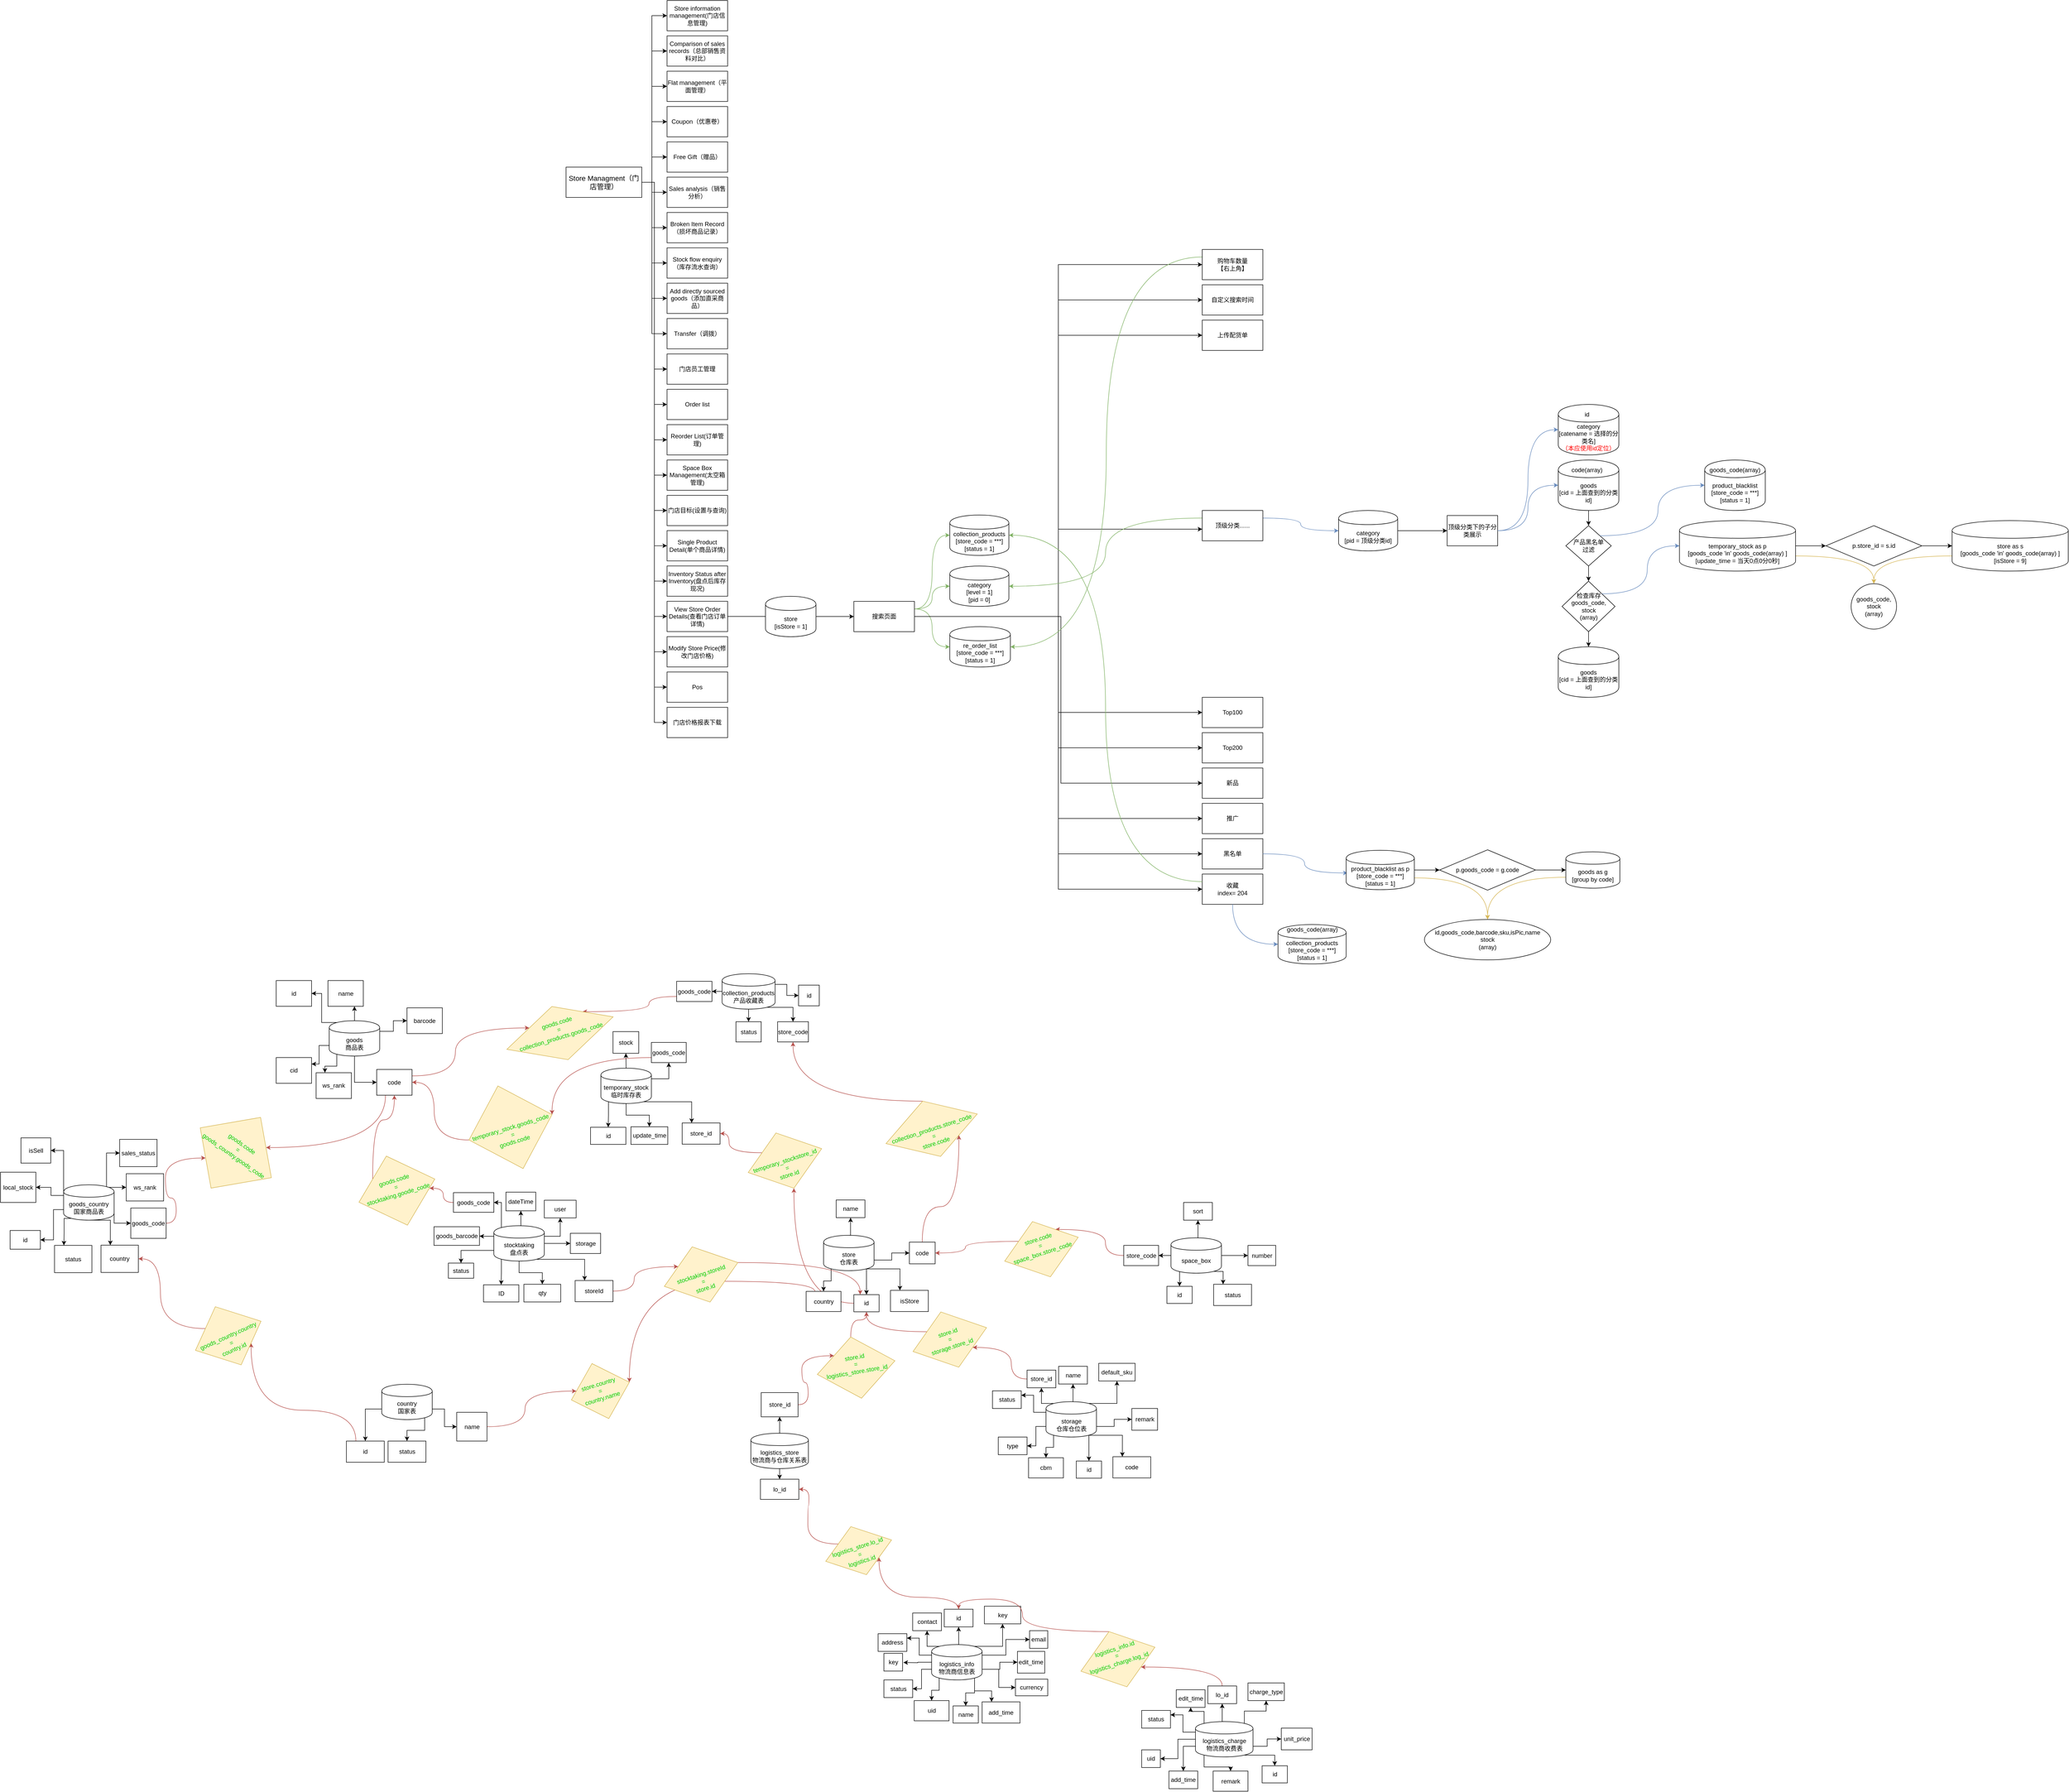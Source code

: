 <mxfile version="10.8.0" type="github"><diagram id="5CmChO88ZCy_D4HP_qRk" name="Page-1"><mxGraphModel dx="3134" dy="1100" grid="1" gridSize="10" guides="1" tooltips="1" connect="1" arrows="1" fold="1" page="1" pageScale="1" pageWidth="827" pageHeight="1169" math="0" shadow="0"><root><mxCell id="0"/><mxCell id="1" parent="0"/><mxCell id="SFwU59-bYgTN6q8P-rJa-7" value="" style="edgeStyle=orthogonalEdgeStyle;rounded=0;orthogonalLoop=1;jettySize=auto;html=1;entryX=0;entryY=0.5;entryDx=0;entryDy=0;" parent="1" source="SFwU59-bYgTN6q8P-rJa-2" target="SFwU59-bYgTN6q8P-rJa-6" edge="1"><mxGeometry relative="1" as="geometry"><Array as="points"><mxPoint x="170" y="510"/><mxPoint x="170" y="250"/></Array></mxGeometry></mxCell><mxCell id="SFwU59-bYgTN6q8P-rJa-8" style="edgeStyle=orthogonalEdgeStyle;rounded=0;orthogonalLoop=1;jettySize=auto;html=1;exitX=1;exitY=0.5;exitDx=0;exitDy=0;entryX=0;entryY=0.5;entryDx=0;entryDy=0;" parent="1" source="SFwU59-bYgTN6q8P-rJa-2" target="SFwU59-bYgTN6q8P-rJa-4" edge="1"><mxGeometry relative="1" as="geometry"><Array as="points"><mxPoint x="170" y="510"/><mxPoint x="170" y="180"/></Array></mxGeometry></mxCell><mxCell id="SFwU59-bYgTN6q8P-rJa-10" style="edgeStyle=orthogonalEdgeStyle;rounded=0;orthogonalLoop=1;jettySize=auto;html=1;exitX=1;exitY=0.5;exitDx=0;exitDy=0;entryX=0;entryY=0.5;entryDx=0;entryDy=0;" parent="1" source="SFwU59-bYgTN6q8P-rJa-2" target="SFwU59-bYgTN6q8P-rJa-9" edge="1"><mxGeometry relative="1" as="geometry"><Array as="points"><mxPoint x="170" y="510"/><mxPoint x="170" y="320"/></Array></mxGeometry></mxCell><mxCell id="SFwU59-bYgTN6q8P-rJa-12" style="edgeStyle=orthogonalEdgeStyle;rounded=0;orthogonalLoop=1;jettySize=auto;html=1;exitX=1;exitY=0.5;exitDx=0;exitDy=0;entryX=0;entryY=0.5;entryDx=0;entryDy=0;" parent="1" source="SFwU59-bYgTN6q8P-rJa-2" target="SFwU59-bYgTN6q8P-rJa-11" edge="1"><mxGeometry relative="1" as="geometry"><Array as="points"><mxPoint x="170" y="510"/><mxPoint x="170" y="390"/></Array></mxGeometry></mxCell><mxCell id="SFwU59-bYgTN6q8P-rJa-14" style="edgeStyle=orthogonalEdgeStyle;rounded=0;orthogonalLoop=1;jettySize=auto;html=1;exitX=1;exitY=0.5;exitDx=0;exitDy=0;entryX=0;entryY=0.5;entryDx=0;entryDy=0;" parent="1" source="SFwU59-bYgTN6q8P-rJa-2" target="SFwU59-bYgTN6q8P-rJa-13" edge="1"><mxGeometry relative="1" as="geometry"><Array as="points"><mxPoint x="170" y="510"/><mxPoint x="170" y="460"/></Array></mxGeometry></mxCell><mxCell id="SFwU59-bYgTN6q8P-rJa-20" style="edgeStyle=orthogonalEdgeStyle;rounded=0;orthogonalLoop=1;jettySize=auto;html=1;exitX=1;exitY=0.5;exitDx=0;exitDy=0;entryX=0;entryY=0.5;entryDx=0;entryDy=0;" parent="1" source="SFwU59-bYgTN6q8P-rJa-2" target="SFwU59-bYgTN6q8P-rJa-15" edge="1"><mxGeometry relative="1" as="geometry"><Array as="points"><mxPoint x="170" y="510"/><mxPoint x="170" y="530"/></Array></mxGeometry></mxCell><mxCell id="SFwU59-bYgTN6q8P-rJa-21" style="edgeStyle=orthogonalEdgeStyle;rounded=0;orthogonalLoop=1;jettySize=auto;html=1;exitX=1;exitY=0.5;exitDx=0;exitDy=0;entryX=0;entryY=0.5;entryDx=0;entryDy=0;" parent="1" source="SFwU59-bYgTN6q8P-rJa-2" target="SFwU59-bYgTN6q8P-rJa-16" edge="1"><mxGeometry relative="1" as="geometry"><Array as="points"><mxPoint x="170" y="510"/><mxPoint x="170" y="600"/></Array></mxGeometry></mxCell><mxCell id="SFwU59-bYgTN6q8P-rJa-22" style="edgeStyle=orthogonalEdgeStyle;rounded=0;orthogonalLoop=1;jettySize=auto;html=1;exitX=1;exitY=0.5;exitDx=0;exitDy=0;entryX=0;entryY=0.5;entryDx=0;entryDy=0;" parent="1" source="SFwU59-bYgTN6q8P-rJa-2" target="SFwU59-bYgTN6q8P-rJa-17" edge="1"><mxGeometry relative="1" as="geometry"><Array as="points"><mxPoint x="170" y="510"/><mxPoint x="170" y="670"/></Array></mxGeometry></mxCell><mxCell id="SFwU59-bYgTN6q8P-rJa-23" style="edgeStyle=orthogonalEdgeStyle;rounded=0;orthogonalLoop=1;jettySize=auto;html=1;exitX=1;exitY=0.5;exitDx=0;exitDy=0;entryX=0;entryY=0.5;entryDx=0;entryDy=0;" parent="1" source="SFwU59-bYgTN6q8P-rJa-2" target="SFwU59-bYgTN6q8P-rJa-18" edge="1"><mxGeometry relative="1" as="geometry"><Array as="points"><mxPoint x="170" y="510"/><mxPoint x="170" y="740"/></Array></mxGeometry></mxCell><mxCell id="SFwU59-bYgTN6q8P-rJa-24" style="edgeStyle=orthogonalEdgeStyle;rounded=0;orthogonalLoop=1;jettySize=auto;html=1;exitX=1;exitY=0.5;exitDx=0;exitDy=0;entryX=0;entryY=0.5;entryDx=0;entryDy=0;" parent="1" source="SFwU59-bYgTN6q8P-rJa-2" target="SFwU59-bYgTN6q8P-rJa-19" edge="1"><mxGeometry relative="1" as="geometry"><Array as="points"><mxPoint x="170" y="510"/><mxPoint x="170" y="810"/></Array></mxGeometry></mxCell><mxCell id="sZdn6E8oZk7gGVziHm5e-11" style="edgeStyle=orthogonalEdgeStyle;rounded=0;orthogonalLoop=1;jettySize=auto;html=1;exitX=1;exitY=0.5;exitDx=0;exitDy=0;entryX=0;entryY=0.5;entryDx=0;entryDy=0;" edge="1" parent="1" source="SFwU59-bYgTN6q8P-rJa-2" target="sZdn6E8oZk7gGVziHm5e-1"><mxGeometry relative="1" as="geometry"/></mxCell><mxCell id="sZdn6E8oZk7gGVziHm5e-12" style="edgeStyle=orthogonalEdgeStyle;rounded=0;orthogonalLoop=1;jettySize=auto;html=1;exitX=1;exitY=0.5;exitDx=0;exitDy=0;entryX=0;entryY=0.5;entryDx=0;entryDy=0;" edge="1" parent="1" source="SFwU59-bYgTN6q8P-rJa-2" target="sZdn6E8oZk7gGVziHm5e-2"><mxGeometry relative="1" as="geometry"/></mxCell><mxCell id="sZdn6E8oZk7gGVziHm5e-13" style="edgeStyle=orthogonalEdgeStyle;rounded=0;orthogonalLoop=1;jettySize=auto;html=1;exitX=1;exitY=0.5;exitDx=0;exitDy=0;entryX=0;entryY=0.5;entryDx=0;entryDy=0;" edge="1" parent="1" source="SFwU59-bYgTN6q8P-rJa-2" target="sZdn6E8oZk7gGVziHm5e-3"><mxGeometry relative="1" as="geometry"/></mxCell><mxCell id="sZdn6E8oZk7gGVziHm5e-14" style="edgeStyle=orthogonalEdgeStyle;rounded=0;orthogonalLoop=1;jettySize=auto;html=1;exitX=1;exitY=0.5;exitDx=0;exitDy=0;entryX=0;entryY=0.5;entryDx=0;entryDy=0;" edge="1" parent="1" source="SFwU59-bYgTN6q8P-rJa-2" target="sZdn6E8oZk7gGVziHm5e-4"><mxGeometry relative="1" as="geometry"/></mxCell><mxCell id="sZdn6E8oZk7gGVziHm5e-15" style="edgeStyle=orthogonalEdgeStyle;rounded=0;orthogonalLoop=1;jettySize=auto;html=1;exitX=1;exitY=0.5;exitDx=0;exitDy=0;entryX=0;entryY=0.5;entryDx=0;entryDy=0;" edge="1" parent="1" source="SFwU59-bYgTN6q8P-rJa-2" target="sZdn6E8oZk7gGVziHm5e-5"><mxGeometry relative="1" as="geometry"/></mxCell><mxCell id="sZdn6E8oZk7gGVziHm5e-16" style="edgeStyle=orthogonalEdgeStyle;rounded=0;orthogonalLoop=1;jettySize=auto;html=1;exitX=1;exitY=0.5;exitDx=0;exitDy=0;entryX=0;entryY=0.5;entryDx=0;entryDy=0;" edge="1" parent="1" source="SFwU59-bYgTN6q8P-rJa-2" target="sZdn6E8oZk7gGVziHm5e-6"><mxGeometry relative="1" as="geometry"/></mxCell><mxCell id="sZdn6E8oZk7gGVziHm5e-17" style="edgeStyle=orthogonalEdgeStyle;rounded=0;orthogonalLoop=1;jettySize=auto;html=1;exitX=1;exitY=0.5;exitDx=0;exitDy=0;entryX=0;entryY=0.5;entryDx=0;entryDy=0;" edge="1" parent="1" source="SFwU59-bYgTN6q8P-rJa-2" target="sZdn6E8oZk7gGVziHm5e-7"><mxGeometry relative="1" as="geometry"/></mxCell><mxCell id="sZdn6E8oZk7gGVziHm5e-18" style="edgeStyle=orthogonalEdgeStyle;rounded=0;orthogonalLoop=1;jettySize=auto;html=1;exitX=1;exitY=0.5;exitDx=0;exitDy=0;entryX=0;entryY=0.5;entryDx=0;entryDy=0;" edge="1" parent="1" source="SFwU59-bYgTN6q8P-rJa-2" target="sZdn6E8oZk7gGVziHm5e-8"><mxGeometry relative="1" as="geometry"/></mxCell><mxCell id="sZdn6E8oZk7gGVziHm5e-19" style="edgeStyle=orthogonalEdgeStyle;rounded=0;orthogonalLoop=1;jettySize=auto;html=1;exitX=1;exitY=0.5;exitDx=0;exitDy=0;entryX=0;entryY=0.5;entryDx=0;entryDy=0;" edge="1" parent="1" source="SFwU59-bYgTN6q8P-rJa-2" target="sZdn6E8oZk7gGVziHm5e-9"><mxGeometry relative="1" as="geometry"/></mxCell><mxCell id="sZdn6E8oZk7gGVziHm5e-20" style="edgeStyle=orthogonalEdgeStyle;rounded=0;orthogonalLoop=1;jettySize=auto;html=1;exitX=1;exitY=0.5;exitDx=0;exitDy=0;entryX=0;entryY=0.5;entryDx=0;entryDy=0;" edge="1" parent="1" source="SFwU59-bYgTN6q8P-rJa-2" target="sZdn6E8oZk7gGVziHm5e-10"><mxGeometry relative="1" as="geometry"/></mxCell><mxCell id="sZdn6E8oZk7gGVziHm5e-22" style="edgeStyle=orthogonalEdgeStyle;rounded=0;orthogonalLoop=1;jettySize=auto;html=1;exitX=1;exitY=0.5;exitDx=0;exitDy=0;entryX=0;entryY=0.5;entryDx=0;entryDy=0;" edge="1" parent="1" source="SFwU59-bYgTN6q8P-rJa-2" target="sZdn6E8oZk7gGVziHm5e-21"><mxGeometry relative="1" as="geometry"/></mxCell><mxCell id="SFwU59-bYgTN6q8P-rJa-2" value="&lt;font style=&quot;font-size: 14px&quot;&gt;Store Managment（门店管理）&lt;/font&gt;&lt;br&gt;" style="rounded=0;whiteSpace=wrap;html=1;" parent="1" vertex="1"><mxGeometry y="480" width="150" height="60" as="geometry"/></mxCell><mxCell id="SFwU59-bYgTN6q8P-rJa-4" value="&lt;span&gt;Store information management(门店信息管理)&lt;/span&gt;" style="rounded=0;whiteSpace=wrap;html=1;" parent="1" vertex="1"><mxGeometry x="200" y="150" width="120" height="60" as="geometry"/></mxCell><mxCell id="SFwU59-bYgTN6q8P-rJa-6" value="&lt;span&gt;Comparison of sales records（总部销售资料对比）&lt;/span&gt;&lt;br&gt;" style="rounded=0;whiteSpace=wrap;html=1;" parent="1" vertex="1"><mxGeometry x="200" y="220" width="120" height="60" as="geometry"/></mxCell><mxCell id="SFwU59-bYgTN6q8P-rJa-9" value="&lt;span&gt;Flat management（平面管理）&lt;/span&gt;&lt;br&gt;" style="rounded=0;whiteSpace=wrap;html=1;" parent="1" vertex="1"><mxGeometry x="200" y="290" width="120" height="60" as="geometry"/></mxCell><mxCell id="SFwU59-bYgTN6q8P-rJa-11" value="&lt;span&gt;Coupon（优惠卷）&lt;/span&gt;" style="rounded=0;whiteSpace=wrap;html=1;" parent="1" vertex="1"><mxGeometry x="200" y="360" width="120" height="60" as="geometry"/></mxCell><mxCell id="SFwU59-bYgTN6q8P-rJa-13" value="&lt;span&gt;Free Gift（赠品）&lt;/span&gt;&lt;br&gt;" style="rounded=0;whiteSpace=wrap;html=1;" parent="1" vertex="1"><mxGeometry x="200" y="430" width="120" height="60" as="geometry"/></mxCell><mxCell id="SFwU59-bYgTN6q8P-rJa-15" value="&lt;span&gt;Sales analysis（销售分析）&lt;/span&gt;&lt;br&gt;" style="rounded=0;whiteSpace=wrap;html=1;" parent="1" vertex="1"><mxGeometry x="200" y="499.833" width="120" height="60" as="geometry"/></mxCell><mxCell id="SFwU59-bYgTN6q8P-rJa-16" value="&lt;span&gt;Broken Item Record（损坏商品记录）&lt;/span&gt;&lt;br&gt;" style="rounded=0;whiteSpace=wrap;html=1;" parent="1" vertex="1"><mxGeometry x="200" y="569.833" width="120" height="60" as="geometry"/></mxCell><mxCell id="SFwU59-bYgTN6q8P-rJa-17" value="&lt;span&gt;Stock flow enquiry（库存流水查询）&lt;/span&gt;&lt;br&gt;" style="rounded=0;whiteSpace=wrap;html=1;" parent="1" vertex="1"><mxGeometry x="200" y="639.833" width="120" height="60" as="geometry"/></mxCell><mxCell id="SFwU59-bYgTN6q8P-rJa-18" value="&lt;span&gt;Add directly sourced goods（添加直采商品）&lt;/span&gt;&lt;br&gt;" style="rounded=0;whiteSpace=wrap;html=1;" parent="1" vertex="1"><mxGeometry x="200" y="709.833" width="120" height="60" as="geometry"/></mxCell><mxCell id="SFwU59-bYgTN6q8P-rJa-19" value="&lt;span&gt;Transfer（调拨）&lt;/span&gt;&lt;br&gt;" style="rounded=0;whiteSpace=wrap;html=1;" parent="1" vertex="1"><mxGeometry x="200" y="779.833" width="120" height="60" as="geometry"/></mxCell><mxCell id="sZdn6E8oZk7gGVziHm5e-1" value="&lt;span&gt;门店员工管理&lt;/span&gt;&lt;br&gt;" style="rounded=0;whiteSpace=wrap;html=1;" vertex="1" parent="1"><mxGeometry x="200" y="850" width="120" height="60" as="geometry"/></mxCell><mxCell id="sZdn6E8oZk7gGVziHm5e-2" value="&lt;span&gt;Order list&lt;/span&gt;&lt;br&gt;" style="rounded=0;whiteSpace=wrap;html=1;" vertex="1" parent="1"><mxGeometry x="200" y="920" width="120" height="60" as="geometry"/></mxCell><mxCell id="sZdn6E8oZk7gGVziHm5e-3" value="&lt;span&gt;Reorder List(订单管理)&lt;/span&gt;&lt;br&gt;" style="rounded=0;whiteSpace=wrap;html=1;" vertex="1" parent="1"><mxGeometry x="200" y="990" width="120" height="60" as="geometry"/></mxCell><mxCell id="sZdn6E8oZk7gGVziHm5e-4" value="&lt;span&gt;Space Box Management(太空箱管理)&lt;/span&gt;&lt;br&gt;" style="rounded=0;whiteSpace=wrap;html=1;" vertex="1" parent="1"><mxGeometry x="200" y="1060" width="120" height="60" as="geometry"/></mxCell><mxCell id="sZdn6E8oZk7gGVziHm5e-5" value="&lt;span&gt;门店目标(设置与查询)&lt;/span&gt;&lt;br&gt;" style="rounded=0;whiteSpace=wrap;html=1;" vertex="1" parent="1"><mxGeometry x="200" y="1130" width="120" height="60" as="geometry"/></mxCell><mxCell id="sZdn6E8oZk7gGVziHm5e-6" value="&lt;span&gt;Single Product Detail(单个商品详情)&lt;/span&gt;&lt;br&gt;" style="rounded=0;whiteSpace=wrap;html=1;" vertex="1" parent="1"><mxGeometry x="200" y="1199.833" width="120" height="60" as="geometry"/></mxCell><mxCell id="sZdn6E8oZk7gGVziHm5e-7" value="&lt;span&gt;Inventory Status after Inventory(盘点后库存现况)&lt;/span&gt;&lt;br&gt;" style="rounded=0;whiteSpace=wrap;html=1;" vertex="1" parent="1"><mxGeometry x="200" y="1269.833" width="120" height="60" as="geometry"/></mxCell><mxCell id="sZdn6E8oZk7gGVziHm5e-24" style="edgeStyle=orthogonalEdgeStyle;rounded=0;orthogonalLoop=1;jettySize=auto;html=1;exitX=1;exitY=0.5;exitDx=0;exitDy=0;entryX=0;entryY=0.5;entryDx=0;entryDy=0;" edge="1" parent="1" source="sZdn6E8oZk7gGVziHm5e-8" target="sZdn6E8oZk7gGVziHm5e-25"><mxGeometry relative="1" as="geometry"><Array as="points"><mxPoint x="460" y="1370"/></Array></mxGeometry></mxCell><mxCell id="sZdn6E8oZk7gGVziHm5e-8" value="&lt;span&gt;View Store Order Details(查看门店订单详情)&lt;/span&gt;&lt;br&gt;" style="rounded=0;whiteSpace=wrap;html=1;" vertex="1" parent="1"><mxGeometry x="200" y="1339.833" width="120" height="60" as="geometry"/></mxCell><mxCell id="sZdn6E8oZk7gGVziHm5e-9" value="&lt;span&gt;Modify Store Price(修改门店价格)&lt;/span&gt;&lt;br&gt;" style="rounded=0;whiteSpace=wrap;html=1;" vertex="1" parent="1"><mxGeometry x="200" y="1409.833" width="120" height="60" as="geometry"/></mxCell><mxCell id="sZdn6E8oZk7gGVziHm5e-10" value="&lt;span&gt;Pos&lt;/span&gt;&lt;br&gt;" style="rounded=0;whiteSpace=wrap;html=1;" vertex="1" parent="1"><mxGeometry x="200" y="1479.833" width="120" height="60" as="geometry"/></mxCell><mxCell id="sZdn6E8oZk7gGVziHm5e-21" value="&lt;span&gt;门店价格报表下载&lt;/span&gt;&lt;br&gt;" style="rounded=0;whiteSpace=wrap;html=1;" vertex="1" parent="1"><mxGeometry x="200" y="1549.833" width="120" height="60" as="geometry"/></mxCell><mxCell id="sZdn6E8oZk7gGVziHm5e-27" style="edgeStyle=orthogonalEdgeStyle;rounded=0;orthogonalLoop=1;jettySize=auto;html=1;exitX=1;exitY=0.5;exitDx=0;exitDy=0;" edge="1" parent="1" source="sZdn6E8oZk7gGVziHm5e-25" target="sZdn6E8oZk7gGVziHm5e-26"><mxGeometry relative="1" as="geometry"/></mxCell><mxCell id="sZdn6E8oZk7gGVziHm5e-25" value="&lt;span&gt;store&lt;/span&gt;&lt;br&gt;&lt;span&gt;[isStore = 1]&lt;/span&gt;" style="shape=cylinder;whiteSpace=wrap;html=1;boundedLbl=1;backgroundOutline=1;" vertex="1" parent="1"><mxGeometry x="395" y="1330" width="100" height="80" as="geometry"/></mxCell><mxCell id="sZdn6E8oZk7gGVziHm5e-36" style="edgeStyle=orthogonalEdgeStyle;rounded=0;orthogonalLoop=1;jettySize=auto;html=1;exitX=1;exitY=0.5;exitDx=0;exitDy=0;entryX=0;entryY=0.5;entryDx=0;entryDy=0;" edge="1" parent="1" source="sZdn6E8oZk7gGVziHm5e-26" target="sZdn6E8oZk7gGVziHm5e-28"><mxGeometry relative="1" as="geometry"/></mxCell><mxCell id="sZdn6E8oZk7gGVziHm5e-37" style="edgeStyle=orthogonalEdgeStyle;rounded=0;orthogonalLoop=1;jettySize=auto;html=1;exitX=1;exitY=0.5;exitDx=0;exitDy=0;entryX=0;entryY=0.5;entryDx=0;entryDy=0;" edge="1" parent="1" source="sZdn6E8oZk7gGVziHm5e-26" target="sZdn6E8oZk7gGVziHm5e-29"><mxGeometry relative="1" as="geometry"/></mxCell><mxCell id="sZdn6E8oZk7gGVziHm5e-38" style="edgeStyle=orthogonalEdgeStyle;rounded=0;orthogonalLoop=1;jettySize=auto;html=1;exitX=1;exitY=0.5;exitDx=0;exitDy=0;entryX=0;entryY=0.5;entryDx=0;entryDy=0;" edge="1" parent="1" source="sZdn6E8oZk7gGVziHm5e-26" target="sZdn6E8oZk7gGVziHm5e-30"><mxGeometry relative="1" as="geometry"/></mxCell><mxCell id="sZdn6E8oZk7gGVziHm5e-39" style="edgeStyle=orthogonalEdgeStyle;rounded=0;orthogonalLoop=1;jettySize=auto;html=1;exitX=1;exitY=0.5;exitDx=0;exitDy=0;entryX=0;entryY=0.5;entryDx=0;entryDy=0;" edge="1" parent="1" source="sZdn6E8oZk7gGVziHm5e-26" target="sZdn6E8oZk7gGVziHm5e-31"><mxGeometry relative="1" as="geometry"/></mxCell><mxCell id="sZdn6E8oZk7gGVziHm5e-40" style="edgeStyle=orthogonalEdgeStyle;rounded=0;orthogonalLoop=1;jettySize=auto;html=1;exitX=1;exitY=0.5;exitDx=0;exitDy=0;" edge="1" parent="1" source="sZdn6E8oZk7gGVziHm5e-26" target="sZdn6E8oZk7gGVziHm5e-32"><mxGeometry relative="1" as="geometry"><Array as="points"><mxPoint x="980" y="1370"/><mxPoint x="980" y="1700"/></Array></mxGeometry></mxCell><mxCell id="sZdn6E8oZk7gGVziHm5e-41" style="edgeStyle=orthogonalEdgeStyle;rounded=0;orthogonalLoop=1;jettySize=auto;html=1;exitX=1;exitY=0.5;exitDx=0;exitDy=0;entryX=0;entryY=0.5;entryDx=0;entryDy=0;" edge="1" parent="1" source="sZdn6E8oZk7gGVziHm5e-26" target="sZdn6E8oZk7gGVziHm5e-33"><mxGeometry relative="1" as="geometry"/></mxCell><mxCell id="sZdn6E8oZk7gGVziHm5e-42" style="edgeStyle=orthogonalEdgeStyle;rounded=0;orthogonalLoop=1;jettySize=auto;html=1;exitX=1;exitY=0.5;exitDx=0;exitDy=0;entryX=0;entryY=0.5;entryDx=0;entryDy=0;" edge="1" parent="1" source="sZdn6E8oZk7gGVziHm5e-26" target="sZdn6E8oZk7gGVziHm5e-34"><mxGeometry relative="1" as="geometry"/></mxCell><mxCell id="sZdn6E8oZk7gGVziHm5e-43" style="edgeStyle=orthogonalEdgeStyle;rounded=0;orthogonalLoop=1;jettySize=auto;html=1;exitX=1;exitY=0.5;exitDx=0;exitDy=0;entryX=0;entryY=0.5;entryDx=0;entryDy=0;" edge="1" parent="1" source="sZdn6E8oZk7gGVziHm5e-26" target="sZdn6E8oZk7gGVziHm5e-35"><mxGeometry relative="1" as="geometry"/></mxCell><mxCell id="sZdn6E8oZk7gGVziHm5e-50" style="edgeStyle=orthogonalEdgeStyle;orthogonalLoop=1;jettySize=auto;html=1;exitX=1;exitY=0.25;exitDx=0;exitDy=0;entryX=0;entryY=0.5;entryDx=0;entryDy=0;curved=1;fillColor=#d5e8d4;strokeColor=#82b366;" edge="1" parent="1" source="sZdn6E8oZk7gGVziHm5e-26" target="sZdn6E8oZk7gGVziHm5e-44"><mxGeometry relative="1" as="geometry"/></mxCell><mxCell id="sZdn6E8oZk7gGVziHm5e-51" style="edgeStyle=orthogonalEdgeStyle;orthogonalLoop=1;jettySize=auto;html=1;exitX=1;exitY=0.25;exitDx=0;exitDy=0;curved=1;fillColor=#d5e8d4;strokeColor=#82b366;" edge="1" parent="1" source="sZdn6E8oZk7gGVziHm5e-26" target="sZdn6E8oZk7gGVziHm5e-49"><mxGeometry relative="1" as="geometry"/></mxCell><mxCell id="sZdn6E8oZk7gGVziHm5e-62" style="edgeStyle=orthogonalEdgeStyle;orthogonalLoop=1;jettySize=auto;html=1;exitX=1;exitY=0.5;exitDx=0;exitDy=0;entryX=0;entryY=0.617;entryDx=0;entryDy=0;entryPerimeter=0;rounded=0;" edge="1" parent="1" source="sZdn6E8oZk7gGVziHm5e-26" target="sZdn6E8oZk7gGVziHm5e-61"><mxGeometry relative="1" as="geometry"><Array as="points"><mxPoint x="975" y="1370"/><mxPoint x="975" y="1197"/></Array></mxGeometry></mxCell><mxCell id="sZdn6E8oZk7gGVziHm5e-64" style="edgeStyle=orthogonalEdgeStyle;orthogonalLoop=1;jettySize=auto;html=1;exitX=1;exitY=0.25;exitDx=0;exitDy=0;curved=1;fillColor=#d5e8d4;strokeColor=#82b366;" edge="1" parent="1" source="sZdn6E8oZk7gGVziHm5e-26" target="sZdn6E8oZk7gGVziHm5e-63"><mxGeometry relative="1" as="geometry"/></mxCell><mxCell id="sZdn6E8oZk7gGVziHm5e-67" style="edgeStyle=orthogonalEdgeStyle;orthogonalLoop=1;jettySize=auto;html=1;exitX=1;exitY=0.5;exitDx=0;exitDy=0;entryX=0;entryY=0.5;entryDx=0;entryDy=0;rounded=0;" edge="1" parent="1" source="sZdn6E8oZk7gGVziHm5e-26" target="sZdn6E8oZk7gGVziHm5e-66"><mxGeometry relative="1" as="geometry"/></mxCell><mxCell id="sZdn6E8oZk7gGVziHm5e-26" value="搜索页面" style="rounded=0;whiteSpace=wrap;html=1;" vertex="1" parent="1"><mxGeometry x="570" y="1340" width="120" height="60" as="geometry"/></mxCell><mxCell id="sZdn6E8oZk7gGVziHm5e-69" style="edgeStyle=orthogonalEdgeStyle;curved=1;orthogonalLoop=1;jettySize=auto;html=1;exitX=1;exitY=0.25;exitDx=0;exitDy=0;entryX=0;entryY=0.5;entryDx=0;entryDy=0;fillColor=#dae8fc;strokeColor=#6c8ebf;" edge="1" parent="1" source="sZdn6E8oZk7gGVziHm5e-61" target="sZdn6E8oZk7gGVziHm5e-70"><mxGeometry relative="1" as="geometry"><mxPoint x="1600" y="1060" as="targetPoint"/></mxGeometry></mxCell><mxCell id="sZdn6E8oZk7gGVziHm5e-28" value="自定义搜索时间" style="rounded=0;whiteSpace=wrap;html=1;" vertex="1" parent="1"><mxGeometry x="1260" y="713" width="120" height="60" as="geometry"/></mxCell><mxCell id="sZdn6E8oZk7gGVziHm5e-29" value="上传配货单" style="rounded=0;whiteSpace=wrap;html=1;" vertex="1" parent="1"><mxGeometry x="1260" y="783" width="120" height="60" as="geometry"/></mxCell><mxCell id="sZdn6E8oZk7gGVziHm5e-30" value="Top100" style="rounded=0;whiteSpace=wrap;html=1;" vertex="1" parent="1"><mxGeometry x="1260" y="1530" width="120" height="60" as="geometry"/></mxCell><mxCell id="sZdn6E8oZk7gGVziHm5e-31" value="Top200" style="rounded=0;whiteSpace=wrap;html=1;" vertex="1" parent="1"><mxGeometry x="1260" y="1600" width="120" height="60" as="geometry"/></mxCell><mxCell id="sZdn6E8oZk7gGVziHm5e-32" value="新品" style="rounded=0;whiteSpace=wrap;html=1;" vertex="1" parent="1"><mxGeometry x="1260" y="1670" width="120" height="60" as="geometry"/></mxCell><mxCell id="sZdn6E8oZk7gGVziHm5e-33" value="推广" style="rounded=0;whiteSpace=wrap;html=1;" vertex="1" parent="1"><mxGeometry x="1260" y="1740" width="120" height="60" as="geometry"/></mxCell><mxCell id="sZdn6E8oZk7gGVziHm5e-34" value="黑名单" style="rounded=0;whiteSpace=wrap;html=1;" vertex="1" parent="1"><mxGeometry x="1260" y="1810" width="120" height="60" as="geometry"/></mxCell><mxCell id="sZdn6E8oZk7gGVziHm5e-35" value="收藏&lt;br&gt;index= 204&lt;br&gt;" style="rounded=0;whiteSpace=wrap;html=1;" vertex="1" parent="1"><mxGeometry x="1260" y="1880" width="120" height="60" as="geometry"/></mxCell><mxCell id="sZdn6E8oZk7gGVziHm5e-44" value="collection_products&lt;br&gt;&lt;span&gt;[store_code = ***]&lt;br&gt;[status = 1]&lt;br&gt;&lt;/span&gt;" style="shape=cylinder;whiteSpace=wrap;html=1;boundedLbl=1;backgroundOutline=1;" vertex="1" parent="1"><mxGeometry x="760" y="1169" width="117" height="80" as="geometry"/></mxCell><mxCell id="sZdn6E8oZk7gGVziHm5e-49" value="category&lt;br&gt;&lt;span&gt;[level = 1]&lt;br&gt;[pid = 0]&lt;br&gt;&lt;/span&gt;" style="shape=cylinder;whiteSpace=wrap;html=1;boundedLbl=1;backgroundOutline=1;" vertex="1" parent="1"><mxGeometry x="760" y="1270" width="117" height="80" as="geometry"/></mxCell><mxCell id="sZdn6E8oZk7gGVziHm5e-57" style="edgeStyle=orthogonalEdgeStyle;orthogonalLoop=1;jettySize=auto;html=1;exitX=0;exitY=0.25;exitDx=0;exitDy=0;entryX=1;entryY=0.5;entryDx=0;entryDy=0;fillColor=#d5e8d4;strokeColor=#82b366;curved=1;" edge="1" parent="1" source="sZdn6E8oZk7gGVziHm5e-35" target="sZdn6E8oZk7gGVziHm5e-44"><mxGeometry relative="1" as="geometry"/></mxCell><mxCell id="sZdn6E8oZk7gGVziHm5e-65" style="edgeStyle=orthogonalEdgeStyle;curved=1;orthogonalLoop=1;jettySize=auto;html=1;exitX=0;exitY=0.25;exitDx=0;exitDy=0;entryX=1;entryY=0.5;entryDx=0;entryDy=0;fillColor=#d5e8d4;strokeColor=#82b366;" edge="1" parent="1" source="sZdn6E8oZk7gGVziHm5e-61" target="sZdn6E8oZk7gGVziHm5e-49"><mxGeometry relative="1" as="geometry"/></mxCell><mxCell id="sZdn6E8oZk7gGVziHm5e-61" value="顶级分类......" style="rounded=0;whiteSpace=wrap;html=1;" vertex="1" parent="1"><mxGeometry x="1260" y="1160" width="120" height="60" as="geometry"/></mxCell><mxCell id="sZdn6E8oZk7gGVziHm5e-63" value="&lt;span&gt;re_order_list&lt;br&gt;[store_code = ***]&lt;br&gt;[status = 1]&lt;br&gt;&lt;/span&gt;" style="shape=cylinder;whiteSpace=wrap;html=1;boundedLbl=1;backgroundOutline=1;" vertex="1" parent="1"><mxGeometry x="760" y="1390" width="120" height="80" as="geometry"/></mxCell><mxCell id="sZdn6E8oZk7gGVziHm5e-68" style="edgeStyle=orthogonalEdgeStyle;orthogonalLoop=1;jettySize=auto;html=1;exitX=0;exitY=0.25;exitDx=0;exitDy=0;entryX=1;entryY=0.5;entryDx=0;entryDy=0;fillColor=#d5e8d4;strokeColor=#82b366;curved=1;" edge="1" parent="1" source="sZdn6E8oZk7gGVziHm5e-66" target="sZdn6E8oZk7gGVziHm5e-63"><mxGeometry relative="1" as="geometry"/></mxCell><mxCell id="sZdn6E8oZk7gGVziHm5e-66" value="购物车数量&lt;br&gt;【右上角】" style="rounded=0;whiteSpace=wrap;html=1;" vertex="1" parent="1"><mxGeometry x="1260" y="643" width="120" height="60" as="geometry"/></mxCell><mxCell id="sZdn6E8oZk7gGVziHm5e-71" style="edgeStyle=orthogonalEdgeStyle;orthogonalLoop=1;jettySize=auto;html=1;exitX=1;exitY=0.5;exitDx=0;exitDy=0;rounded=0;" edge="1" parent="1" source="sZdn6E8oZk7gGVziHm5e-70" target="sZdn6E8oZk7gGVziHm5e-72"><mxGeometry relative="1" as="geometry"><mxPoint x="1805" y="1200" as="targetPoint"/></mxGeometry></mxCell><mxCell id="sZdn6E8oZk7gGVziHm5e-70" value="category&lt;span&gt;&lt;br&gt;[pid = 顶级分类id]&lt;br&gt;&lt;/span&gt;" style="shape=cylinder;whiteSpace=wrap;html=1;boundedLbl=1;backgroundOutline=1;" vertex="1" parent="1"><mxGeometry x="1530" y="1160" width="117" height="80" as="geometry"/></mxCell><mxCell id="sZdn6E8oZk7gGVziHm5e-72" value="顶级分类下的子分类展示" style="rounded=0;whiteSpace=wrap;html=1;" vertex="1" parent="1"><mxGeometry x="1745" y="1170" width="100" height="60" as="geometry"/></mxCell><mxCell id="sZdn6E8oZk7gGVziHm5e-73" style="edgeStyle=orthogonalEdgeStyle;curved=1;orthogonalLoop=1;jettySize=auto;html=1;exitX=1;exitY=0.5;exitDx=0;exitDy=0;entryX=0;entryY=0.5;entryDx=0;entryDy=0;fillColor=#dae8fc;strokeColor=#6c8ebf;" edge="1" parent="1" target="sZdn6E8oZk7gGVziHm5e-74" source="sZdn6E8oZk7gGVziHm5e-72"><mxGeometry relative="1" as="geometry"><mxPoint x="1545" y="1070" as="targetPoint"/><mxPoint x="1325" y="1185" as="sourcePoint"/></mxGeometry></mxCell><mxCell id="sZdn6E8oZk7gGVziHm5e-74" value="category&lt;span&gt;&lt;br&gt;[catename&amp;nbsp;= 选择的分类名]&lt;br&gt;&lt;font color=&quot;#ff0000&quot;&gt;（本应使用id定位）&lt;/font&gt;&lt;br&gt;&lt;/span&gt;" style="shape=cylinder;whiteSpace=wrap;html=1;boundedLbl=1;backgroundOutline=1;" vertex="1" parent="1"><mxGeometry x="1965" y="950" width="120" height="100" as="geometry"/></mxCell><mxCell id="sZdn6E8oZk7gGVziHm5e-79" style="edgeStyle=orthogonalEdgeStyle;curved=1;orthogonalLoop=1;jettySize=auto;html=1;exitX=1;exitY=0.5;exitDx=0;exitDy=0;entryX=0;entryY=0.5;entryDx=0;entryDy=0;fillColor=#dae8fc;strokeColor=#6c8ebf;" edge="1" parent="1" target="sZdn6E8oZk7gGVziHm5e-80" source="sZdn6E8oZk7gGVziHm5e-72"><mxGeometry relative="1" as="geometry"><mxPoint x="1555" y="1160" as="targetPoint"/><mxPoint x="1855" y="1290" as="sourcePoint"/></mxGeometry></mxCell><mxCell id="sZdn6E8oZk7gGVziHm5e-80" value="goods&lt;span&gt;&lt;br&gt;[cid = 上面查到的分类id]&lt;br&gt;&lt;/span&gt;" style="shape=cylinder;whiteSpace=wrap;html=1;boundedLbl=1;backgroundOutline=1;" vertex="1" parent="1"><mxGeometry x="1965" y="1060" width="120" height="100" as="geometry"/></mxCell><mxCell id="sZdn6E8oZk7gGVziHm5e-87" value="goods&lt;span&gt;&lt;br&gt;[cid = 上面查到的分类id]&lt;br&gt;&lt;/span&gt;" style="shape=cylinder;whiteSpace=wrap;html=1;boundedLbl=1;backgroundOutline=1;" vertex="1" parent="1"><mxGeometry x="1965" y="1430" width="120" height="100" as="geometry"/></mxCell><mxCell id="sZdn6E8oZk7gGVziHm5e-85" value="id" style="text;html=1;strokeColor=none;fillColor=none;align=center;verticalAlign=middle;whiteSpace=wrap;rounded=0;" vertex="1" parent="1"><mxGeometry x="2002" y="960" width="40" height="20" as="geometry"/></mxCell><mxCell id="sZdn6E8oZk7gGVziHm5e-86" value="code(array)" style="text;html=1;strokeColor=none;fillColor=none;align=center;verticalAlign=middle;whiteSpace=wrap;rounded=0;" vertex="1" parent="1"><mxGeometry x="2002" y="1070" width="40" height="20" as="geometry"/></mxCell><mxCell id="sZdn6E8oZk7gGVziHm5e-90" value="产品黑名单&lt;br&gt;过滤" style="rhombus;whiteSpace=wrap;html=1;" vertex="1" parent="1"><mxGeometry x="1980" y="1190" width="90" height="80" as="geometry"/></mxCell><mxCell id="sZdn6E8oZk7gGVziHm5e-91" value="" style="edgeStyle=orthogonalEdgeStyle;rounded=0;orthogonalLoop=1;jettySize=auto;html=1;" edge="1" parent="1" source="sZdn6E8oZk7gGVziHm5e-80" target="sZdn6E8oZk7gGVziHm5e-90"><mxGeometry relative="1" as="geometry"><mxPoint x="2025" y="1160" as="sourcePoint"/><mxPoint x="2025" y="1280" as="targetPoint"/></mxGeometry></mxCell><mxCell id="sZdn6E8oZk7gGVziHm5e-92" style="edgeStyle=orthogonalEdgeStyle;curved=1;orthogonalLoop=1;jettySize=auto;html=1;exitX=1;exitY=0;exitDx=0;exitDy=0;entryX=0;entryY=0.5;entryDx=0;entryDy=0;fillColor=#dae8fc;strokeColor=#6c8ebf;" edge="1" parent="1" target="sZdn6E8oZk7gGVziHm5e-93" source="sZdn6E8oZk7gGVziHm5e-90"><mxGeometry relative="1" as="geometry"><mxPoint x="1795" y="1160" as="targetPoint"/><mxPoint x="2085" y="1200" as="sourcePoint"/></mxGeometry></mxCell><mxCell id="sZdn6E8oZk7gGVziHm5e-93" value="product_blacklist&lt;span&gt;&lt;br&gt;[store_code&amp;nbsp;= ***]&lt;br&gt;[status = 1]&lt;br&gt;&lt;/span&gt;" style="shape=cylinder;whiteSpace=wrap;html=1;boundedLbl=1;backgroundOutline=1;" vertex="1" parent="1"><mxGeometry x="2255" y="1060" width="120" height="100" as="geometry"/></mxCell><mxCell id="sZdn6E8oZk7gGVziHm5e-94" value="goods_code(array)" style="text;html=1;strokeColor=none;fillColor=none;align=center;verticalAlign=middle;whiteSpace=wrap;rounded=0;" vertex="1" parent="1"><mxGeometry x="2295" y="1070" width="40" height="20" as="geometry"/></mxCell><mxCell id="sZdn6E8oZk7gGVziHm5e-96" value="" style="edgeStyle=orthogonalEdgeStyle;rounded=0;orthogonalLoop=1;jettySize=auto;html=1;" edge="1" parent="1" source="sZdn6E8oZk7gGVziHm5e-97"><mxGeometry relative="1" as="geometry"><mxPoint x="2025" y="1430" as="targetPoint"/></mxGeometry></mxCell><mxCell id="sZdn6E8oZk7gGVziHm5e-97" value="检查库存&lt;br&gt;&lt;div&gt;goods_code,&lt;/div&gt;&lt;div&gt;stock&lt;/div&gt;&lt;div&gt;(array)&lt;/div&gt;" style="rhombus;whiteSpace=wrap;html=1;" vertex="1" parent="1"><mxGeometry x="1972.5" y="1300" width="105" height="100" as="geometry"/></mxCell><mxCell id="sZdn6E8oZk7gGVziHm5e-98" value="" style="edgeStyle=orthogonalEdgeStyle;rounded=0;orthogonalLoop=1;jettySize=auto;html=1;exitX=0.5;exitY=1;exitDx=0;exitDy=0;" edge="1" parent="1" target="sZdn6E8oZk7gGVziHm5e-97" source="sZdn6E8oZk7gGVziHm5e-90"><mxGeometry relative="1" as="geometry"><mxPoint x="2025" y="1290" as="sourcePoint"/><mxPoint x="2025" y="1410" as="targetPoint"/></mxGeometry></mxCell><mxCell id="sZdn6E8oZk7gGVziHm5e-99" style="edgeStyle=orthogonalEdgeStyle;curved=1;orthogonalLoop=1;jettySize=auto;html=1;exitX=1;exitY=0;exitDx=0;exitDy=0;entryX=0;entryY=0.5;entryDx=0;entryDy=0;fillColor=#dae8fc;strokeColor=#6c8ebf;" edge="1" parent="1" target="sZdn6E8oZk7gGVziHm5e-100" source="sZdn6E8oZk7gGVziHm5e-97"><mxGeometry relative="1" as="geometry"><mxPoint x="1795" y="1280" as="targetPoint"/><mxPoint x="2048" y="1330" as="sourcePoint"/></mxGeometry></mxCell><mxCell id="sZdn6E8oZk7gGVziHm5e-103" style="edgeStyle=orthogonalEdgeStyle;rounded=0;orthogonalLoop=1;jettySize=auto;html=1;exitX=1;exitY=0.5;exitDx=0;exitDy=0;" edge="1" parent="1" source="sZdn6E8oZk7gGVziHm5e-105" target="sZdn6E8oZk7gGVziHm5e-102"><mxGeometry relative="1" as="geometry"/></mxCell><mxCell id="sZdn6E8oZk7gGVziHm5e-107" style="edgeStyle=orthogonalEdgeStyle;orthogonalLoop=1;jettySize=auto;html=1;exitX=1;exitY=0.7;exitDx=0;exitDy=0;curved=1;fillColor=#fff2cc;strokeColor=#d6b656;entryX=0.5;entryY=0;entryDx=0;entryDy=0;" edge="1" parent="1" source="sZdn6E8oZk7gGVziHm5e-100" target="sZdn6E8oZk7gGVziHm5e-110"><mxGeometry relative="1" as="geometry"><mxPoint x="2585" y="1310" as="targetPoint"/></mxGeometry></mxCell><mxCell id="sZdn6E8oZk7gGVziHm5e-100" value="temporary_stock as p&lt;span&gt;&lt;br&gt;[goods_code 'in' goods_code(array) ]&lt;br&gt;[update_time&amp;nbsp;= 当天0点0分0秒]&lt;br&gt;&lt;/span&gt;" style="shape=cylinder;whiteSpace=wrap;html=1;boundedLbl=1;backgroundOutline=1;" vertex="1" parent="1"><mxGeometry x="2205" y="1180" width="230" height="100" as="geometry"/></mxCell><mxCell id="sZdn6E8oZk7gGVziHm5e-108" style="edgeStyle=orthogonalEdgeStyle;orthogonalLoop=1;jettySize=auto;html=1;exitX=0;exitY=0.7;exitDx=0;exitDy=0;curved=1;fillColor=#fff2cc;strokeColor=#d6b656;entryX=0.5;entryY=0;entryDx=0;entryDy=0;" edge="1" parent="1" source="sZdn6E8oZk7gGVziHm5e-102" target="sZdn6E8oZk7gGVziHm5e-110"><mxGeometry relative="1" as="geometry"><mxPoint x="2585" y="1310" as="targetPoint"/></mxGeometry></mxCell><mxCell id="sZdn6E8oZk7gGVziHm5e-102" value="store as s&lt;span&gt;&lt;br&gt;[goods_code 'in' goods_code(array) ]&lt;br&gt;[isStore = 9]&lt;br&gt;&lt;/span&gt;" style="shape=cylinder;whiteSpace=wrap;html=1;boundedLbl=1;backgroundOutline=1;" vertex="1" parent="1"><mxGeometry x="2745" y="1180" width="230" height="100" as="geometry"/></mxCell><mxCell id="sZdn6E8oZk7gGVziHm5e-105" value="p.store_id = s.id&lt;br&gt;" style="rhombus;whiteSpace=wrap;html=1;" vertex="1" parent="1"><mxGeometry x="2495" y="1190" width="190" height="80" as="geometry"/></mxCell><mxCell id="sZdn6E8oZk7gGVziHm5e-106" style="edgeStyle=orthogonalEdgeStyle;rounded=0;orthogonalLoop=1;jettySize=auto;html=1;exitX=1;exitY=0.5;exitDx=0;exitDy=0;" edge="1" parent="1" source="sZdn6E8oZk7gGVziHm5e-100" target="sZdn6E8oZk7gGVziHm5e-105"><mxGeometry relative="1" as="geometry"><mxPoint x="2435" y="1230" as="sourcePoint"/><mxPoint x="2645" y="1230" as="targetPoint"/></mxGeometry></mxCell><mxCell id="sZdn6E8oZk7gGVziHm5e-110" value="goods_code,&lt;br&gt;stock&lt;br&gt;(array)" style="ellipse;whiteSpace=wrap;html=1;aspect=fixed;" vertex="1" parent="1"><mxGeometry x="2545" y="1305" width="90" height="90" as="geometry"/></mxCell><mxCell id="sZdn6E8oZk7gGVziHm5e-111" style="edgeStyle=orthogonalEdgeStyle;curved=1;orthogonalLoop=1;jettySize=auto;html=1;exitX=1;exitY=0.5;exitDx=0;exitDy=0;entryX=0.022;entryY=0.575;entryDx=0;entryDy=0;fillColor=#dae8fc;strokeColor=#6c8ebf;entryPerimeter=0;" edge="1" parent="1" target="sZdn6E8oZk7gGVziHm5e-115" source="sZdn6E8oZk7gGVziHm5e-34"><mxGeometry relative="1" as="geometry"><mxPoint x="1550" y="1890" as="targetPoint"/><mxPoint x="1380" y="1845" as="sourcePoint"/></mxGeometry></mxCell><mxCell id="sZdn6E8oZk7gGVziHm5e-113" style="edgeStyle=orthogonalEdgeStyle;rounded=0;orthogonalLoop=1;jettySize=auto;html=1;exitX=1;exitY=0.5;exitDx=0;exitDy=0;" edge="1" parent="1" source="sZdn6E8oZk7gGVziHm5e-118" target="sZdn6E8oZk7gGVziHm5e-117"><mxGeometry relative="1" as="geometry"/></mxCell><mxCell id="sZdn6E8oZk7gGVziHm5e-114" style="edgeStyle=orthogonalEdgeStyle;orthogonalLoop=1;jettySize=auto;html=1;exitX=1;exitY=0.7;exitDx=0;exitDy=0;curved=1;fillColor=#fff2cc;strokeColor=#d6b656;entryX=0.5;entryY=0;entryDx=0;entryDy=0;" edge="1" parent="1" source="sZdn6E8oZk7gGVziHm5e-115" target="sZdn6E8oZk7gGVziHm5e-121"><mxGeometry relative="1" as="geometry"><mxPoint x="1827" y="1958" as="targetPoint"/></mxGeometry></mxCell><mxCell id="sZdn6E8oZk7gGVziHm5e-115" value="product_blacklist&amp;nbsp;as p&lt;span&gt;&lt;br&gt;[store_code = ***]&lt;br&gt;[status = 1]&lt;br&gt;&lt;/span&gt;" style="shape=cylinder;whiteSpace=wrap;html=1;boundedLbl=1;backgroundOutline=1;" vertex="1" parent="1"><mxGeometry x="1545" y="1833" width="135" height="78" as="geometry"/></mxCell><mxCell id="sZdn6E8oZk7gGVziHm5e-116" style="edgeStyle=orthogonalEdgeStyle;orthogonalLoop=1;jettySize=auto;html=1;exitX=0;exitY=0.7;exitDx=0;exitDy=0;curved=1;fillColor=#fff2cc;strokeColor=#d6b656;entryX=0.5;entryY=0;entryDx=0;entryDy=0;" edge="1" parent="1" source="sZdn6E8oZk7gGVziHm5e-117" target="sZdn6E8oZk7gGVziHm5e-121"><mxGeometry relative="1" as="geometry"><mxPoint x="1827" y="1958" as="targetPoint"/></mxGeometry></mxCell><mxCell id="sZdn6E8oZk7gGVziHm5e-117" value="goods as g&lt;span&gt;&lt;br&gt;[group by code]&lt;br&gt;&lt;/span&gt;" style="shape=cylinder;whiteSpace=wrap;html=1;boundedLbl=1;backgroundOutline=1;" vertex="1" parent="1"><mxGeometry x="1980" y="1836" width="107" height="72" as="geometry"/></mxCell><mxCell id="sZdn6E8oZk7gGVziHm5e-118" value="p.goods_code = g.code&lt;br&gt;" style="rhombus;whiteSpace=wrap;html=1;" vertex="1" parent="1"><mxGeometry x="1730" y="1832" width="190" height="80" as="geometry"/></mxCell><mxCell id="sZdn6E8oZk7gGVziHm5e-119" style="edgeStyle=orthogonalEdgeStyle;rounded=0;orthogonalLoop=1;jettySize=auto;html=1;exitX=1;exitY=0.5;exitDx=0;exitDy=0;" edge="1" parent="1" source="sZdn6E8oZk7gGVziHm5e-115" target="sZdn6E8oZk7gGVziHm5e-118"><mxGeometry relative="1" as="geometry"><mxPoint x="1775" y="1882.5" as="sourcePoint"/><mxPoint x="1985" y="1882.5" as="targetPoint"/></mxGeometry></mxCell><mxCell id="sZdn6E8oZk7gGVziHm5e-121" value="&lt;span&gt;id,goods_code,barcode,sku,isPic,name&lt;/span&gt;&lt;br&gt;&lt;span&gt;stock&lt;/span&gt;&lt;br&gt;&lt;span&gt;(array)&lt;/span&gt;" style="ellipse;whiteSpace=wrap;html=1;" vertex="1" parent="1"><mxGeometry x="1700" y="1970" width="250" height="80" as="geometry"/></mxCell><mxCell id="sZdn6E8oZk7gGVziHm5e-122" style="edgeStyle=orthogonalEdgeStyle;curved=1;orthogonalLoop=1;jettySize=auto;html=1;exitX=0.5;exitY=1;exitDx=0;exitDy=0;entryX=0;entryY=0.5;entryDx=0;entryDy=0;fillColor=#dae8fc;strokeColor=#6c8ebf;" edge="1" parent="1" target="sZdn6E8oZk7gGVziHm5e-123" source="sZdn6E8oZk7gGVziHm5e-35"><mxGeometry relative="1" as="geometry"><mxPoint x="1474" y="2107" as="targetPoint"/><mxPoint x="1270" y="1940" as="sourcePoint"/></mxGeometry></mxCell><mxCell id="sZdn6E8oZk7gGVziHm5e-123" value="collection_products&lt;span&gt;&lt;br&gt;[store_code = ***]&lt;br&gt;[status = 1]&lt;br&gt;&lt;/span&gt;" style="shape=cylinder;whiteSpace=wrap;html=1;boundedLbl=1;backgroundOutline=1;" vertex="1" parent="1"><mxGeometry x="1410" y="1980" width="135" height="78" as="geometry"/></mxCell><mxCell id="sZdn6E8oZk7gGVziHm5e-124" value="goods_code(array)" style="text;html=1;strokeColor=none;fillColor=none;align=center;verticalAlign=middle;whiteSpace=wrap;rounded=0;" vertex="1" parent="1"><mxGeometry x="1458" y="1980" width="40" height="20" as="geometry"/></mxCell><mxCell id="sZdn6E8oZk7gGVziHm5e-168" style="edgeStyle=orthogonalEdgeStyle;rounded=0;orthogonalLoop=1;jettySize=auto;html=1;exitX=0;exitY=0.7;exitDx=0;exitDy=0;entryX=1;entryY=0.5;entryDx=0;entryDy=0;" edge="1" parent="1" source="sZdn6E8oZk7gGVziHm5e-125" target="sZdn6E8oZk7gGVziHm5e-167"><mxGeometry relative="1" as="geometry"><mxPoint x="-991" y="2632" as="targetPoint"/><Array as="points"><mxPoint x="-1015" y="2545"/><mxPoint x="-1015" y="2605"/></Array></mxGeometry></mxCell><mxCell id="sZdn6E8oZk7gGVziHm5e-171" style="edgeStyle=orthogonalEdgeStyle;rounded=0;orthogonalLoop=1;jettySize=auto;html=1;exitX=0;exitY=0.3;exitDx=0;exitDy=0;entryX=1;entryY=0.5;entryDx=0;entryDy=0;" edge="1" parent="1" source="sZdn6E8oZk7gGVziHm5e-125" target="sZdn6E8oZk7gGVziHm5e-170"><mxGeometry relative="1" as="geometry"><Array as="points"><mxPoint x="-1020" y="2516"/><mxPoint x="-1020" y="2501"/></Array></mxGeometry></mxCell><mxCell id="sZdn6E8oZk7gGVziHm5e-184" style="edgeStyle=orthogonalEdgeStyle;rounded=0;orthogonalLoop=1;jettySize=auto;html=1;exitX=0.85;exitY=0.05;exitDx=0;exitDy=0;exitPerimeter=0;entryX=0;entryY=0.5;entryDx=0;entryDy=0;" edge="1" parent="1" source="sZdn6E8oZk7gGVziHm5e-125" target="sZdn6E8oZk7gGVziHm5e-183"><mxGeometry relative="1" as="geometry"><Array as="points"><mxPoint x="-910" y="2501"/></Array></mxGeometry></mxCell><mxCell id="sZdn6E8oZk7gGVziHm5e-187" style="edgeStyle=orthogonalEdgeStyle;rounded=0;orthogonalLoop=1;jettySize=auto;html=1;exitX=0.15;exitY=0.95;exitDx=0;exitDy=0;exitPerimeter=0;entryX=0.25;entryY=0;entryDx=0;entryDy=0;" edge="1" parent="1" source="sZdn6E8oZk7gGVziHm5e-125" target="sZdn6E8oZk7gGVziHm5e-186"><mxGeometry relative="1" as="geometry"><Array as="points"><mxPoint x="-994" y="2562"/><mxPoint x="-994" y="2591"/></Array></mxGeometry></mxCell><mxCell id="sZdn6E8oZk7gGVziHm5e-192" style="edgeStyle=orthogonalEdgeStyle;rounded=0;orthogonalLoop=1;jettySize=auto;html=1;exitX=0.5;exitY=1;exitDx=0;exitDy=0;entryX=0.25;entryY=0;entryDx=0;entryDy=0;" edge="1" parent="1" source="sZdn6E8oZk7gGVziHm5e-125" target="sZdn6E8oZk7gGVziHm5e-190"><mxGeometry relative="1" as="geometry"><Array as="points"><mxPoint x="-903" y="2566"/></Array></mxGeometry></mxCell><mxCell id="sZdn6E8oZk7gGVziHm5e-248" style="edgeStyle=orthogonalEdgeStyle;rounded=0;orthogonalLoop=1;jettySize=auto;html=1;exitX=0;exitY=0.3;exitDx=0;exitDy=0;entryX=1;entryY=0.5;entryDx=0;entryDy=0;" edge="1" parent="1" source="sZdn6E8oZk7gGVziHm5e-125" target="sZdn6E8oZk7gGVziHm5e-175"><mxGeometry relative="1" as="geometry"><Array as="points"><mxPoint x="-995" y="2427"/></Array></mxGeometry></mxCell><mxCell id="sZdn6E8oZk7gGVziHm5e-249" style="edgeStyle=orthogonalEdgeStyle;rounded=0;orthogonalLoop=1;jettySize=auto;html=1;exitX=0.85;exitY=0.05;exitDx=0;exitDy=0;exitPerimeter=0;entryX=0;entryY=0.5;entryDx=0;entryDy=0;" edge="1" parent="1" source="sZdn6E8oZk7gGVziHm5e-125" target="sZdn6E8oZk7gGVziHm5e-178"><mxGeometry relative="1" as="geometry"><Array as="points"><mxPoint x="-910" y="2432"/></Array></mxGeometry></mxCell><mxCell id="sZdn6E8oZk7gGVziHm5e-303" style="edgeStyle=orthogonalEdgeStyle;orthogonalLoop=1;jettySize=auto;html=1;exitX=1;exitY=0.7;exitDx=0;exitDy=0;entryX=0;entryY=0.5;entryDx=0;entryDy=0;rounded=0;" edge="1" parent="1" source="sZdn6E8oZk7gGVziHm5e-125" target="sZdn6E8oZk7gGVziHm5e-162"><mxGeometry relative="1" as="geometry"><Array as="points"><mxPoint x="-895" y="2571"/></Array></mxGeometry></mxCell><mxCell id="sZdn6E8oZk7gGVziHm5e-125" value="goods_country&lt;br&gt;国家商品表&lt;br&gt;" style="shape=cylinder;whiteSpace=wrap;html=1;boundedLbl=1;backgroundOutline=1;" vertex="1" parent="1"><mxGeometry x="-995" y="2495.5" width="100" height="70" as="geometry"/></mxCell><mxCell id="sZdn6E8oZk7gGVziHm5e-156" style="edgeStyle=orthogonalEdgeStyle;rounded=0;orthogonalLoop=1;jettySize=auto;html=1;exitX=0.85;exitY=0.95;exitDx=0;exitDy=0;exitPerimeter=0;entryX=0.25;entryY=0;entryDx=0;entryDy=0;" edge="1" parent="1" source="sZdn6E8oZk7gGVziHm5e-126" target="sZdn6E8oZk7gGVziHm5e-155"><mxGeometry relative="1" as="geometry"/></mxCell><mxCell id="sZdn6E8oZk7gGVziHm5e-158" style="edgeStyle=orthogonalEdgeStyle;rounded=0;orthogonalLoop=1;jettySize=auto;html=1;exitX=1;exitY=0.7;exitDx=0;exitDy=0;" edge="1" parent="1" source="sZdn6E8oZk7gGVziHm5e-126" target="sZdn6E8oZk7gGVziHm5e-157"><mxGeometry relative="1" as="geometry"/></mxCell><mxCell id="sZdn6E8oZk7gGVziHm5e-261" style="edgeStyle=orthogonalEdgeStyle;orthogonalLoop=1;jettySize=auto;html=1;exitX=0.5;exitY=0;exitDx=0;exitDy=0;entryX=0.5;entryY=1;entryDx=0;entryDy=0;rounded=0;" edge="1" parent="1" source="sZdn6E8oZk7gGVziHm5e-126" target="sZdn6E8oZk7gGVziHm5e-150"><mxGeometry relative="1" as="geometry"/></mxCell><mxCell id="sZdn6E8oZk7gGVziHm5e-271" style="edgeStyle=orthogonalEdgeStyle;orthogonalLoop=1;jettySize=auto;html=1;exitX=0.15;exitY=0.95;exitDx=0;exitDy=0;exitPerimeter=0;entryX=0.5;entryY=0;entryDx=0;entryDy=0;rounded=0;" edge="1" parent="1" source="sZdn6E8oZk7gGVziHm5e-126" target="sZdn6E8oZk7gGVziHm5e-159"><mxGeometry relative="1" as="geometry"/></mxCell><mxCell id="sZdn6E8oZk7gGVziHm5e-272" style="edgeStyle=orthogonalEdgeStyle;orthogonalLoop=1;jettySize=auto;html=1;exitX=0.85;exitY=0.95;exitDx=0;exitDy=0;exitPerimeter=0;rounded=0;" edge="1" parent="1" source="sZdn6E8oZk7gGVziHm5e-126" target="sZdn6E8oZk7gGVziHm5e-146"><mxGeometry relative="1" as="geometry"/></mxCell><mxCell id="sZdn6E8oZk7gGVziHm5e-126" value="store&lt;br&gt;仓库表&lt;br&gt;" style="shape=cylinder;whiteSpace=wrap;html=1;boundedLbl=1;backgroundOutline=1;" vertex="1" parent="1"><mxGeometry x="510" y="2595.5" width="100" height="70" as="geometry"/></mxCell><mxCell id="sZdn6E8oZk7gGVziHm5e-208" style="edgeStyle=orthogonalEdgeStyle;rounded=0;orthogonalLoop=1;jettySize=auto;html=1;exitX=0;exitY=0.7;exitDx=0;exitDy=0;entryX=1;entryY=0.25;entryDx=0;entryDy=0;" edge="1" parent="1" source="sZdn6E8oZk7gGVziHm5e-127" target="sZdn6E8oZk7gGVziHm5e-201"><mxGeometry relative="1" as="geometry"/></mxCell><mxCell id="sZdn6E8oZk7gGVziHm5e-211" style="edgeStyle=orthogonalEdgeStyle;rounded=0;orthogonalLoop=1;jettySize=auto;html=1;exitX=0.15;exitY=0.95;exitDx=0;exitDy=0;exitPerimeter=0;entryX=0.25;entryY=0;entryDx=0;entryDy=0;" edge="1" parent="1" source="sZdn6E8oZk7gGVziHm5e-127" target="sZdn6E8oZk7gGVziHm5e-202"><mxGeometry relative="1" as="geometry"/></mxCell><mxCell id="sZdn6E8oZk7gGVziHm5e-212" style="edgeStyle=orthogonalEdgeStyle;rounded=0;orthogonalLoop=1;jettySize=auto;html=1;exitX=0.5;exitY=1;exitDx=0;exitDy=0;entryX=0;entryY=0.5;entryDx=0;entryDy=0;" edge="1" parent="1" source="sZdn6E8oZk7gGVziHm5e-127" target="sZdn6E8oZk7gGVziHm5e-199"><mxGeometry relative="1" as="geometry"/></mxCell><mxCell id="sZdn6E8oZk7gGVziHm5e-213" style="edgeStyle=orthogonalEdgeStyle;rounded=0;orthogonalLoop=1;jettySize=auto;html=1;exitX=1;exitY=0.3;exitDx=0;exitDy=0;entryX=0;entryY=0.5;entryDx=0;entryDy=0;" edge="1" parent="1" source="sZdn6E8oZk7gGVziHm5e-127" target="sZdn6E8oZk7gGVziHm5e-200"><mxGeometry relative="1" as="geometry"/></mxCell><mxCell id="sZdn6E8oZk7gGVziHm5e-246" style="edgeStyle=orthogonalEdgeStyle;curved=1;orthogonalLoop=1;jettySize=auto;html=1;exitX=0.5;exitY=0;exitDx=0;exitDy=0;entryX=0.75;entryY=1;entryDx=0;entryDy=0;" edge="1" parent="1" source="sZdn6E8oZk7gGVziHm5e-127" target="sZdn6E8oZk7gGVziHm5e-197"><mxGeometry relative="1" as="geometry"/></mxCell><mxCell id="sZdn6E8oZk7gGVziHm5e-247" style="edgeStyle=orthogonalEdgeStyle;orthogonalLoop=1;jettySize=auto;html=1;exitX=0.15;exitY=0.05;exitDx=0;exitDy=0;exitPerimeter=0;entryX=1;entryY=0.5;entryDx=0;entryDy=0;rounded=0;" edge="1" parent="1" source="sZdn6E8oZk7gGVziHm5e-127" target="sZdn6E8oZk7gGVziHm5e-198"><mxGeometry relative="1" as="geometry"><Array as="points"><mxPoint x="-484" y="2174"/><mxPoint x="-484" y="2117"/></Array></mxGeometry></mxCell><mxCell id="sZdn6E8oZk7gGVziHm5e-127" value="goods&lt;br&gt;商品表&lt;br&gt;" style="shape=cylinder;whiteSpace=wrap;html=1;boundedLbl=1;backgroundOutline=1;" vertex="1" parent="1"><mxGeometry x="-469" y="2170.5" width="100" height="70" as="geometry"/></mxCell><mxCell id="sZdn6E8oZk7gGVziHm5e-143" style="edgeStyle=orthogonalEdgeStyle;rounded=0;orthogonalLoop=1;jettySize=auto;html=1;exitX=0.85;exitY=0.95;exitDx=0;exitDy=0;exitPerimeter=0;entryX=0.5;entryY=0;entryDx=0;entryDy=0;" edge="1" parent="1" source="sZdn6E8oZk7gGVziHm5e-128" target="sZdn6E8oZk7gGVziHm5e-142"><mxGeometry relative="1" as="geometry"/></mxCell><mxCell id="sZdn6E8oZk7gGVziHm5e-265" style="edgeStyle=orthogonalEdgeStyle;rounded=0;orthogonalLoop=1;jettySize=auto;html=1;exitX=0;exitY=0.7;exitDx=0;exitDy=0;" edge="1" parent="1" source="sZdn6E8oZk7gGVziHm5e-128" target="sZdn6E8oZk7gGVziHm5e-139"><mxGeometry relative="1" as="geometry"/></mxCell><mxCell id="sZdn6E8oZk7gGVziHm5e-266" style="edgeStyle=orthogonalEdgeStyle;rounded=0;orthogonalLoop=1;jettySize=auto;html=1;exitX=1;exitY=0.7;exitDx=0;exitDy=0;entryX=0;entryY=0.5;entryDx=0;entryDy=0;" edge="1" parent="1" source="sZdn6E8oZk7gGVziHm5e-128" target="sZdn6E8oZk7gGVziHm5e-135"><mxGeometry relative="1" as="geometry"/></mxCell><mxCell id="sZdn6E8oZk7gGVziHm5e-128" value="country&lt;br&gt;国家表&lt;br&gt;" style="shape=cylinder;whiteSpace=wrap;html=1;boundedLbl=1;backgroundOutline=1;" vertex="1" parent="1"><mxGeometry x="-365" y="2890.5" width="100" height="70" as="geometry"/></mxCell><mxCell id="sZdn6E8oZk7gGVziHm5e-129" value="&lt;font color=&quot;#00cc00&quot;&gt;&lt;br&gt;store.country&lt;br&gt;=&lt;br&gt;country.name&lt;br&gt;&lt;/font&gt;&lt;br&gt;" style="rhombus;whiteSpace=wrap;html=1;rotation=-17;fillColor=#fff2cc;strokeColor=#d6b656;" vertex="1" parent="1"><mxGeometry x="8" y="2847" width="120" height="114" as="geometry"/></mxCell><mxCell id="sZdn6E8oZk7gGVziHm5e-267" style="edgeStyle=orthogonalEdgeStyle;orthogonalLoop=1;jettySize=auto;html=1;exitX=1;exitY=0.5;exitDx=0;exitDy=0;fillColor=#f8cecc;strokeColor=#b85450;curved=1;" edge="1" parent="1" source="sZdn6E8oZk7gGVziHm5e-135" target="sZdn6E8oZk7gGVziHm5e-129"><mxGeometry relative="1" as="geometry"/></mxCell><mxCell id="sZdn6E8oZk7gGVziHm5e-135" value="name" style="rounded=0;whiteSpace=wrap;html=1;" vertex="1" parent="1"><mxGeometry x="-216.5" y="2946" width="60" height="57" as="geometry"/></mxCell><mxCell id="sZdn6E8oZk7gGVziHm5e-269" style="edgeStyle=orthogonalEdgeStyle;curved=1;orthogonalLoop=1;jettySize=auto;html=1;exitX=0.25;exitY=0;exitDx=0;exitDy=0;entryX=1;entryY=1;entryDx=0;entryDy=0;fillColor=#f8cecc;strokeColor=#b85450;" edge="1" parent="1" source="sZdn6E8oZk7gGVziHm5e-139" target="sZdn6E8oZk7gGVziHm5e-195"><mxGeometry relative="1" as="geometry"/></mxCell><mxCell id="sZdn6E8oZk7gGVziHm5e-139" value="id" style="rounded=0;whiteSpace=wrap;html=1;" vertex="1" parent="1"><mxGeometry x="-435" y="3003" width="75" height="42" as="geometry"/></mxCell><mxCell id="sZdn6E8oZk7gGVziHm5e-142" value="status" style="rounded=0;whiteSpace=wrap;html=1;" vertex="1" parent="1"><mxGeometry x="-352.5" y="3003" width="75" height="42" as="geometry"/></mxCell><mxCell id="sZdn6E8oZk7gGVziHm5e-260" style="edgeStyle=orthogonalEdgeStyle;curved=1;orthogonalLoop=1;jettySize=auto;html=1;exitX=0;exitY=0.5;exitDx=0;exitDy=0;entryX=0.5;entryY=1;entryDx=0;entryDy=0;fillColor=#f8cecc;strokeColor=#b85450;" edge="1" parent="1" source="sZdn6E8oZk7gGVziHm5e-146" target="sZdn6E8oZk7gGVziHm5e-238"><mxGeometry relative="1" as="geometry"/></mxCell><mxCell id="sZdn6E8oZk7gGVziHm5e-146" value="id" style="rounded=0;whiteSpace=wrap;html=1;" vertex="1" parent="1"><mxGeometry x="570" y="2713" width="50" height="34" as="geometry"/></mxCell><mxCell id="sZdn6E8oZk7gGVziHm5e-150" value="name" style="rounded=0;whiteSpace=wrap;html=1;" vertex="1" parent="1"><mxGeometry x="535" y="2525.5" width="57" height="35" as="geometry"/></mxCell><mxCell id="sZdn6E8oZk7gGVziHm5e-155" value="isStore" style="rounded=0;whiteSpace=wrap;html=1;" vertex="1" parent="1"><mxGeometry x="642.5" y="2704.5" width="75" height="42" as="geometry"/></mxCell><mxCell id="sZdn6E8oZk7gGVziHm5e-443" style="edgeStyle=orthogonalEdgeStyle;orthogonalLoop=1;jettySize=auto;html=1;exitX=0.5;exitY=0;exitDx=0;exitDy=0;entryX=1;entryY=1;entryDx=0;entryDy=0;strokeColor=#b85450;curved=1;fillColor=#f8cecc;" edge="1" parent="1" source="sZdn6E8oZk7gGVziHm5e-157" target="sZdn6E8oZk7gGVziHm5e-442"><mxGeometry relative="1" as="geometry"/></mxCell><mxCell id="sZdn6E8oZk7gGVziHm5e-157" value="code" style="rounded=0;whiteSpace=wrap;html=1;" vertex="1" parent="1"><mxGeometry x="680" y="2609" width="51" height="43" as="geometry"/></mxCell><mxCell id="sZdn6E8oZk7gGVziHm5e-263" style="edgeStyle=orthogonalEdgeStyle;orthogonalLoop=1;jettySize=auto;html=1;exitX=0.25;exitY=0;exitDx=0;exitDy=0;entryX=1;entryY=0.5;entryDx=0;entryDy=0;curved=1;fillColor=#f8cecc;strokeColor=#b85450;" edge="1" parent="1" source="sZdn6E8oZk7gGVziHm5e-159" target="sZdn6E8oZk7gGVziHm5e-129"><mxGeometry relative="1" as="geometry"/></mxCell><mxCell id="sZdn6E8oZk7gGVziHm5e-159" value="country" style="rounded=0;whiteSpace=wrap;html=1;" vertex="1" parent="1"><mxGeometry x="475.5" y="2706.5" width="69" height="40" as="geometry"/></mxCell><mxCell id="sZdn6E8oZk7gGVziHm5e-304" style="edgeStyle=orthogonalEdgeStyle;orthogonalLoop=1;jettySize=auto;html=1;exitX=1;exitY=0.5;exitDx=0;exitDy=0;entryX=0;entryY=1;entryDx=0;entryDy=0;curved=1;fillColor=#f8cecc;strokeColor=#b85450;" edge="1" parent="1" source="sZdn6E8oZk7gGVziHm5e-162" target="sZdn6E8oZk7gGVziHm5e-245"><mxGeometry relative="1" as="geometry"/></mxCell><mxCell id="sZdn6E8oZk7gGVziHm5e-162" value="goods_code" style="rounded=0;whiteSpace=wrap;html=1;" vertex="1" parent="1"><mxGeometry x="-862" y="2541.5" width="70" height="60" as="geometry"/></mxCell><mxCell id="sZdn6E8oZk7gGVziHm5e-167" value="id" style="rounded=0;whiteSpace=wrap;html=1;" vertex="1" parent="1"><mxGeometry x="-1101" y="2586" width="60" height="37" as="geometry"/></mxCell><mxCell id="sZdn6E8oZk7gGVziHm5e-170" value="local_stock" style="rounded=0;whiteSpace=wrap;html=1;" vertex="1" parent="1"><mxGeometry x="-1120" y="2470.5" width="70" height="60" as="geometry"/></mxCell><mxCell id="sZdn6E8oZk7gGVziHm5e-175" value="isSell" style="rounded=0;whiteSpace=wrap;html=1;" vertex="1" parent="1"><mxGeometry x="-1079.5" y="2402.5" width="59" height="50" as="geometry"/></mxCell><mxCell id="sZdn6E8oZk7gGVziHm5e-178" value="sales_status" style="rounded=0;whiteSpace=wrap;html=1;" vertex="1" parent="1"><mxGeometry x="-884" y="2405.5" width="74" height="54" as="geometry"/></mxCell><mxCell id="sZdn6E8oZk7gGVziHm5e-183" value="&lt;span&gt;ws_rank&lt;/span&gt;" style="rounded=0;whiteSpace=wrap;html=1;" vertex="1" parent="1"><mxGeometry x="-871" y="2473.5" width="74" height="54" as="geometry"/></mxCell><mxCell id="sZdn6E8oZk7gGVziHm5e-186" value="status&lt;br&gt;" style="rounded=0;whiteSpace=wrap;html=1;" vertex="1" parent="1"><mxGeometry x="-1013" y="2615.5" width="74" height="54" as="geometry"/></mxCell><mxCell id="sZdn6E8oZk7gGVziHm5e-190" value="country&lt;br&gt;" style="rounded=0;whiteSpace=wrap;html=1;" vertex="1" parent="1"><mxGeometry x="-921" y="2615" width="74" height="54" as="geometry"/></mxCell><mxCell id="sZdn6E8oZk7gGVziHm5e-203" style="edgeStyle=orthogonalEdgeStyle;curved=1;orthogonalLoop=1;jettySize=auto;html=1;exitX=0;exitY=0;exitDx=0;exitDy=0;entryX=1;entryY=0.5;entryDx=0;entryDy=0;fillColor=#f8cecc;strokeColor=#b85450;" edge="1" parent="1" source="sZdn6E8oZk7gGVziHm5e-195" target="sZdn6E8oZk7gGVziHm5e-190"><mxGeometry relative="1" as="geometry"/></mxCell><mxCell id="sZdn6E8oZk7gGVziHm5e-195" value="&lt;font color=&quot;#00cc00&quot;&gt;&lt;br&gt;&lt;br&gt;&lt;br&gt;goods_country.country&lt;br&gt;=&lt;br&gt;country.id&lt;br&gt;&lt;/font&gt;&lt;br&gt;" style="rhombus;whiteSpace=wrap;html=1;rotation=-24;fillColor=#fff2cc;strokeColor=#d6b656;" vertex="1" parent="1"><mxGeometry x="-740" y="2731.5" width="142" height="126" as="geometry"/></mxCell><mxCell id="sZdn6E8oZk7gGVziHm5e-197" value="name" style="rounded=0;whiteSpace=wrap;html=1;" vertex="1" parent="1"><mxGeometry x="-471.5" y="2091" width="70" height="51" as="geometry"/></mxCell><mxCell id="sZdn6E8oZk7gGVziHm5e-198" value="id" style="rounded=0;whiteSpace=wrap;html=1;" vertex="1" parent="1"><mxGeometry x="-574" y="2091" width="70" height="51" as="geometry"/></mxCell><mxCell id="sZdn6E8oZk7gGVziHm5e-270" style="edgeStyle=orthogonalEdgeStyle;curved=1;orthogonalLoop=1;jettySize=auto;html=1;exitX=0.25;exitY=1;exitDx=0;exitDy=0;entryX=1;entryY=0;entryDx=0;entryDy=0;fillColor=#f8cecc;strokeColor=#b85450;" edge="1" parent="1" source="sZdn6E8oZk7gGVziHm5e-199" target="sZdn6E8oZk7gGVziHm5e-245"><mxGeometry relative="1" as="geometry"/></mxCell><mxCell id="sZdn6E8oZk7gGVziHm5e-447" style="edgeStyle=orthogonalEdgeStyle;curved=1;orthogonalLoop=1;jettySize=auto;html=1;exitX=1;exitY=0.25;exitDx=0;exitDy=0;entryX=0;entryY=0;entryDx=0;entryDy=0;fillColor=#f8cecc;strokeColor=#b85450;" edge="1" parent="1" source="sZdn6E8oZk7gGVziHm5e-199" target="sZdn6E8oZk7gGVziHm5e-446"><mxGeometry relative="1" as="geometry"/></mxCell><mxCell id="sZdn6E8oZk7gGVziHm5e-199" value="code" style="rounded=0;whiteSpace=wrap;html=1;" vertex="1" parent="1"><mxGeometry x="-375" y="2267" width="70" height="51" as="geometry"/></mxCell><mxCell id="sZdn6E8oZk7gGVziHm5e-200" value="barcode" style="rounded=0;whiteSpace=wrap;html=1;" vertex="1" parent="1"><mxGeometry x="-315" y="2145" width="70" height="51" as="geometry"/></mxCell><mxCell id="sZdn6E8oZk7gGVziHm5e-201" value="cid" style="rounded=0;whiteSpace=wrap;html=1;" vertex="1" parent="1"><mxGeometry x="-574" y="2243.5" width="70" height="51" as="geometry"/></mxCell><mxCell id="sZdn6E8oZk7gGVziHm5e-202" value="ws_rank" style="rounded=0;whiteSpace=wrap;html=1;" vertex="1" parent="1"><mxGeometry x="-495" y="2273.5" width="70" height="51" as="geometry"/></mxCell><mxCell id="sZdn6E8oZk7gGVziHm5e-215" style="edgeStyle=orthogonalEdgeStyle;rounded=0;orthogonalLoop=1;jettySize=auto;html=1;exitX=0.15;exitY=0.95;exitDx=0;exitDy=0;exitPerimeter=0;entryX=0.5;entryY=0;entryDx=0;entryDy=0;" edge="1" parent="1" source="sZdn6E8oZk7gGVziHm5e-220" target="sZdn6E8oZk7gGVziHm5e-221"><mxGeometry relative="1" as="geometry"><Array as="points"><mxPoint x="84" y="2358"/></Array></mxGeometry></mxCell><mxCell id="sZdn6E8oZk7gGVziHm5e-216" style="edgeStyle=orthogonalEdgeStyle;rounded=0;orthogonalLoop=1;jettySize=auto;html=1;exitX=0.5;exitY=1;exitDx=0;exitDy=0;" edge="1" parent="1" source="sZdn6E8oZk7gGVziHm5e-220" target="sZdn6E8oZk7gGVziHm5e-222"><mxGeometry relative="1" as="geometry"/></mxCell><mxCell id="sZdn6E8oZk7gGVziHm5e-217" style="edgeStyle=orthogonalEdgeStyle;rounded=0;orthogonalLoop=1;jettySize=auto;html=1;exitX=0.85;exitY=0.95;exitDx=0;exitDy=0;exitPerimeter=0;entryX=0.25;entryY=0;entryDx=0;entryDy=0;" edge="1" parent="1" source="sZdn6E8oZk7gGVziHm5e-220" target="sZdn6E8oZk7gGVziHm5e-223"><mxGeometry relative="1" as="geometry"/></mxCell><mxCell id="sZdn6E8oZk7gGVziHm5e-236" style="edgeStyle=orthogonalEdgeStyle;curved=1;orthogonalLoop=1;jettySize=auto;html=1;exitX=0.5;exitY=0;exitDx=0;exitDy=0;entryX=0.5;entryY=1;entryDx=0;entryDy=0;" edge="1" parent="1" source="sZdn6E8oZk7gGVziHm5e-220" target="sZdn6E8oZk7gGVziHm5e-224"><mxGeometry relative="1" as="geometry"/></mxCell><mxCell id="sZdn6E8oZk7gGVziHm5e-257" style="edgeStyle=orthogonalEdgeStyle;orthogonalLoop=1;jettySize=auto;html=1;exitX=1;exitY=0.3;exitDx=0;exitDy=0;entryX=0.5;entryY=1;entryDx=0;entryDy=0;rounded=0;" edge="1" parent="1" source="sZdn6E8oZk7gGVziHm5e-220" target="sZdn6E8oZk7gGVziHm5e-225"><mxGeometry relative="1" as="geometry"/></mxCell><mxCell id="sZdn6E8oZk7gGVziHm5e-220" value="temporary_stock&lt;br&gt;临时库存表&lt;br&gt;" style="shape=cylinder;whiteSpace=wrap;html=1;boundedLbl=1;backgroundOutline=1;" vertex="1" parent="1"><mxGeometry x="69" y="2264.5" width="100" height="70" as="geometry"/></mxCell><mxCell id="sZdn6E8oZk7gGVziHm5e-221" value="id" style="rounded=0;whiteSpace=wrap;html=1;" vertex="1" parent="1"><mxGeometry x="48.5" y="2381.5" width="70" height="34" as="geometry"/></mxCell><mxCell id="sZdn6E8oZk7gGVziHm5e-222" value="update_time" style="rounded=0;whiteSpace=wrap;html=1;" vertex="1" parent="1"><mxGeometry x="128.5" y="2380.5" width="73" height="35" as="geometry"/></mxCell><mxCell id="sZdn6E8oZk7gGVziHm5e-223" value="store_id" style="rounded=0;whiteSpace=wrap;html=1;" vertex="1" parent="1"><mxGeometry x="230" y="2373" width="75" height="42" as="geometry"/></mxCell><mxCell id="sZdn6E8oZk7gGVziHm5e-224" value="stock" style="rounded=0;whiteSpace=wrap;html=1;" vertex="1" parent="1"><mxGeometry x="93" y="2192" width="51" height="43" as="geometry"/></mxCell><mxCell id="sZdn6E8oZk7gGVziHm5e-259" style="edgeStyle=orthogonalEdgeStyle;curved=1;orthogonalLoop=1;jettySize=auto;html=1;exitX=0;exitY=0.75;exitDx=0;exitDy=0;entryX=1;entryY=0.5;entryDx=0;entryDy=0;fillColor=#f8cecc;strokeColor=#b85450;" edge="1" parent="1" source="sZdn6E8oZk7gGVziHm5e-225" target="sZdn6E8oZk7gGVziHm5e-228"><mxGeometry relative="1" as="geometry"/></mxCell><mxCell id="sZdn6E8oZk7gGVziHm5e-225" value="goods_code" style="rounded=0;whiteSpace=wrap;html=1;" vertex="1" parent="1"><mxGeometry x="169" y="2213.5" width="69" height="40" as="geometry"/></mxCell><mxCell id="sZdn6E8oZk7gGVziHm5e-231" style="edgeStyle=orthogonalEdgeStyle;orthogonalLoop=1;jettySize=auto;html=1;exitX=0;exitY=0.5;exitDx=0;exitDy=0;entryX=1;entryY=0.5;entryDx=0;entryDy=0;curved=1;fillColor=#f8cecc;strokeColor=#b85450;" edge="1" parent="1" source="sZdn6E8oZk7gGVziHm5e-228" target="sZdn6E8oZk7gGVziHm5e-199"><mxGeometry relative="1" as="geometry"><mxPoint x="-355" y="2244.5" as="targetPoint"/></mxGeometry></mxCell><mxCell id="sZdn6E8oZk7gGVziHm5e-228" value="&lt;br&gt;&lt;br&gt;&lt;br&gt;&lt;font color=&quot;#00cc00&quot;&gt;temporary_stock.goods_code&lt;br&gt;=&lt;br&gt;goods.code&lt;br&gt;&lt;/font&gt;&lt;br&gt;" style="rhombus;whiteSpace=wrap;html=1;rotation=-17;fillColor=#fff2cc;strokeColor=#d6b656;" vertex="1" parent="1"><mxGeometry x="-196" y="2296" width="172" height="171" as="geometry"/></mxCell><mxCell id="sZdn6E8oZk7gGVziHm5e-240" style="edgeStyle=orthogonalEdgeStyle;curved=1;orthogonalLoop=1;jettySize=auto;html=1;exitX=0;exitY=0;exitDx=0;exitDy=0;entryX=1;entryY=0.5;entryDx=0;entryDy=0;fillColor=#f8cecc;strokeColor=#b85450;" edge="1" parent="1" source="sZdn6E8oZk7gGVziHm5e-238" target="sZdn6E8oZk7gGVziHm5e-223"><mxGeometry relative="1" as="geometry"/></mxCell><mxCell id="sZdn6E8oZk7gGVziHm5e-238" value="&lt;br&gt;&lt;br&gt;&lt;br&gt;&lt;font color=&quot;#00cc00&quot;&gt;temporary_stockstore_id&lt;br&gt;=&lt;br&gt;store.id&lt;br&gt;&lt;/font&gt;&lt;br&gt;" style="rhombus;whiteSpace=wrap;html=1;rotation=-18;fillColor=#fff2cc;strokeColor=#d6b656;" vertex="1" parent="1"><mxGeometry x="357" y="2390" width="153" height="115" as="geometry"/></mxCell><mxCell id="sZdn6E8oZk7gGVziHm5e-245" value="&lt;font color=&quot;#00cc00&quot;&gt;goods.code&lt;br&gt;=&lt;br&gt;goods_country.goods_code&lt;br&gt;&lt;/font&gt;&lt;br&gt;" style="rhombus;whiteSpace=wrap;html=1;rotation=35;fillColor=#fff2cc;strokeColor=#d6b656;" vertex="1" parent="1"><mxGeometry x="-740" y="2346.5" width="172" height="171" as="geometry"/></mxCell><mxCell id="sZdn6E8oZk7gGVziHm5e-273" style="edgeStyle=orthogonalEdgeStyle;rounded=0;orthogonalLoop=1;jettySize=auto;html=1;exitX=0.85;exitY=0.95;exitDx=0;exitDy=0;exitPerimeter=0;entryX=0.25;entryY=0;entryDx=0;entryDy=0;" edge="1" parent="1" source="sZdn6E8oZk7gGVziHm5e-278" target="sZdn6E8oZk7gGVziHm5e-281"><mxGeometry relative="1" as="geometry"/></mxCell><mxCell id="sZdn6E8oZk7gGVziHm5e-274" style="edgeStyle=orthogonalEdgeStyle;rounded=0;orthogonalLoop=1;jettySize=auto;html=1;exitX=1;exitY=0.7;exitDx=0;exitDy=0;" edge="1" parent="1" source="sZdn6E8oZk7gGVziHm5e-278" target="sZdn6E8oZk7gGVziHm5e-282"><mxGeometry relative="1" as="geometry"/></mxCell><mxCell id="sZdn6E8oZk7gGVziHm5e-275" style="edgeStyle=orthogonalEdgeStyle;orthogonalLoop=1;jettySize=auto;html=1;exitX=0.5;exitY=0;exitDx=0;exitDy=0;entryX=0.5;entryY=1;entryDx=0;entryDy=0;rounded=0;" edge="1" parent="1" source="sZdn6E8oZk7gGVziHm5e-278" target="sZdn6E8oZk7gGVziHm5e-280"><mxGeometry relative="1" as="geometry"/></mxCell><mxCell id="sZdn6E8oZk7gGVziHm5e-276" style="edgeStyle=orthogonalEdgeStyle;orthogonalLoop=1;jettySize=auto;html=1;exitX=0.15;exitY=0.95;exitDx=0;exitDy=0;exitPerimeter=0;entryX=0.5;entryY=0;entryDx=0;entryDy=0;rounded=0;" edge="1" parent="1" source="sZdn6E8oZk7gGVziHm5e-278" target="sZdn6E8oZk7gGVziHm5e-283"><mxGeometry relative="1" as="geometry"/></mxCell><mxCell id="sZdn6E8oZk7gGVziHm5e-277" style="edgeStyle=orthogonalEdgeStyle;orthogonalLoop=1;jettySize=auto;html=1;exitX=0.85;exitY=0.95;exitDx=0;exitDy=0;exitPerimeter=0;rounded=0;" edge="1" parent="1" source="sZdn6E8oZk7gGVziHm5e-278" target="sZdn6E8oZk7gGVziHm5e-279"><mxGeometry relative="1" as="geometry"/></mxCell><mxCell id="sZdn6E8oZk7gGVziHm5e-287" style="edgeStyle=orthogonalEdgeStyle;rounded=0;orthogonalLoop=1;jettySize=auto;html=1;exitX=0.15;exitY=0.05;exitDx=0;exitDy=0;exitPerimeter=0;entryX=0.5;entryY=1;entryDx=0;entryDy=0;" edge="1" parent="1" source="sZdn6E8oZk7gGVziHm5e-278" target="sZdn6E8oZk7gGVziHm5e-285"><mxGeometry relative="1" as="geometry"/></mxCell><mxCell id="sZdn6E8oZk7gGVziHm5e-290" style="edgeStyle=orthogonalEdgeStyle;rounded=0;orthogonalLoop=1;jettySize=auto;html=1;exitX=0.85;exitY=0.05;exitDx=0;exitDy=0;exitPerimeter=0;entryX=0.5;entryY=1;entryDx=0;entryDy=0;" edge="1" parent="1" source="sZdn6E8oZk7gGVziHm5e-278" target="sZdn6E8oZk7gGVziHm5e-289"><mxGeometry relative="1" as="geometry"/></mxCell><mxCell id="sZdn6E8oZk7gGVziHm5e-293" style="edgeStyle=orthogonalEdgeStyle;rounded=0;orthogonalLoop=1;jettySize=auto;html=1;exitX=0;exitY=0.3;exitDx=0;exitDy=0;entryX=1;entryY=0.25;entryDx=0;entryDy=0;" edge="1" parent="1" source="sZdn6E8oZk7gGVziHm5e-278" target="sZdn6E8oZk7gGVziHm5e-292"><mxGeometry relative="1" as="geometry"/></mxCell><mxCell id="sZdn6E8oZk7gGVziHm5e-296" style="edgeStyle=orthogonalEdgeStyle;rounded=0;orthogonalLoop=1;jettySize=auto;html=1;exitX=0;exitY=0.7;exitDx=0;exitDy=0;" edge="1" parent="1" source="sZdn6E8oZk7gGVziHm5e-278" target="sZdn6E8oZk7gGVziHm5e-295"><mxGeometry relative="1" as="geometry"/></mxCell><mxCell id="sZdn6E8oZk7gGVziHm5e-278" value="storage&lt;br&gt;仓库仓位表&lt;br&gt;" style="shape=cylinder;whiteSpace=wrap;html=1;boundedLbl=1;backgroundOutline=1;" vertex="1" parent="1"><mxGeometry x="950.5" y="2925" width="100" height="70" as="geometry"/></mxCell><mxCell id="sZdn6E8oZk7gGVziHm5e-279" value="id" style="rounded=0;whiteSpace=wrap;html=1;" vertex="1" parent="1"><mxGeometry x="1010.5" y="3042.5" width="50" height="34" as="geometry"/></mxCell><mxCell id="sZdn6E8oZk7gGVziHm5e-280" value="name" style="rounded=0;whiteSpace=wrap;html=1;" vertex="1" parent="1"><mxGeometry x="975.5" y="2855" width="57" height="35" as="geometry"/></mxCell><mxCell id="sZdn6E8oZk7gGVziHm5e-281" value="code" style="rounded=0;whiteSpace=wrap;html=1;" vertex="1" parent="1"><mxGeometry x="1083" y="3034" width="75" height="42" as="geometry"/></mxCell><mxCell id="sZdn6E8oZk7gGVziHm5e-282" value="remark" style="rounded=0;whiteSpace=wrap;html=1;" vertex="1" parent="1"><mxGeometry x="1120.5" y="2938.5" width="51" height="43" as="geometry"/></mxCell><mxCell id="sZdn6E8oZk7gGVziHm5e-283" value="cbm" style="rounded=0;whiteSpace=wrap;html=1;" vertex="1" parent="1"><mxGeometry x="916" y="3036" width="69" height="40" as="geometry"/></mxCell><mxCell id="sZdn6E8oZk7gGVziHm5e-297" style="edgeStyle=orthogonalEdgeStyle;orthogonalLoop=1;jettySize=auto;html=1;exitX=0;exitY=0.5;exitDx=0;exitDy=0;entryX=1;entryY=1;entryDx=0;entryDy=0;fillColor=#f8cecc;strokeColor=#b85450;curved=1;" edge="1" parent="1" source="sZdn6E8oZk7gGVziHm5e-285" target="sZdn6E8oZk7gGVziHm5e-298"><mxGeometry relative="1" as="geometry"/></mxCell><mxCell id="sZdn6E8oZk7gGVziHm5e-285" value="store_id" style="rounded=0;whiteSpace=wrap;html=1;" vertex="1" parent="1"><mxGeometry x="913" y="2862.5" width="57" height="35" as="geometry"/></mxCell><mxCell id="sZdn6E8oZk7gGVziHm5e-289" value="default_sku" style="rounded=0;whiteSpace=wrap;html=1;" vertex="1" parent="1"><mxGeometry x="1055" y="2849" width="72" height="35" as="geometry"/></mxCell><mxCell id="sZdn6E8oZk7gGVziHm5e-292" value="status" style="rounded=0;whiteSpace=wrap;html=1;" vertex="1" parent="1"><mxGeometry x="844.5" y="2903.5" width="57" height="35" as="geometry"/></mxCell><mxCell id="sZdn6E8oZk7gGVziHm5e-295" value="type" style="rounded=0;whiteSpace=wrap;html=1;" vertex="1" parent="1"><mxGeometry x="856" y="2995" width="57" height="35" as="geometry"/></mxCell><mxCell id="sZdn6E8oZk7gGVziHm5e-302" style="edgeStyle=orthogonalEdgeStyle;curved=1;orthogonalLoop=1;jettySize=auto;html=1;exitX=0;exitY=0;exitDx=0;exitDy=0;entryX=0.5;entryY=1;entryDx=0;entryDy=0;fillColor=#f8cecc;strokeColor=#b85450;" edge="1" parent="1" source="sZdn6E8oZk7gGVziHm5e-298" target="sZdn6E8oZk7gGVziHm5e-146"><mxGeometry relative="1" as="geometry"/></mxCell><mxCell id="sZdn6E8oZk7gGVziHm5e-298" value="&lt;br&gt;&lt;font color=&quot;#00cc00&quot;&gt;store.id&lt;br&gt;=&lt;br&gt;storage.store_id&lt;br&gt;&lt;/font&gt;&lt;br&gt;" style="rhombus;whiteSpace=wrap;html=1;rotation=-18;fillColor=#fff2cc;strokeColor=#d6b656;" vertex="1" parent="1"><mxGeometry x="683.5" y="2744.5" width="153" height="115" as="geometry"/></mxCell><mxCell id="sZdn6E8oZk7gGVziHm5e-346" style="edgeStyle=orthogonalEdgeStyle;rounded=0;orthogonalLoop=1;jettySize=auto;html=1;exitX=0.85;exitY=0.95;exitDx=0;exitDy=0;exitPerimeter=0;entryX=0.25;entryY=0;entryDx=0;entryDy=0;" edge="1" parent="1" source="sZdn6E8oZk7gGVziHm5e-355" target="sZdn6E8oZk7gGVziHm5e-358"><mxGeometry relative="1" as="geometry"/></mxCell><mxCell id="sZdn6E8oZk7gGVziHm5e-347" style="edgeStyle=orthogonalEdgeStyle;rounded=0;orthogonalLoop=1;jettySize=auto;html=1;exitX=1;exitY=0.7;exitDx=0;exitDy=0;" edge="1" parent="1" source="sZdn6E8oZk7gGVziHm5e-355" target="sZdn6E8oZk7gGVziHm5e-359"><mxGeometry relative="1" as="geometry"/></mxCell><mxCell id="sZdn6E8oZk7gGVziHm5e-348" style="edgeStyle=orthogonalEdgeStyle;orthogonalLoop=1;jettySize=auto;html=1;exitX=0.5;exitY=0;exitDx=0;exitDy=0;entryX=0.5;entryY=1;entryDx=0;entryDy=0;rounded=0;" edge="1" parent="1" source="sZdn6E8oZk7gGVziHm5e-355" target="sZdn6E8oZk7gGVziHm5e-357"><mxGeometry relative="1" as="geometry"/></mxCell><mxCell id="sZdn6E8oZk7gGVziHm5e-349" style="edgeStyle=orthogonalEdgeStyle;orthogonalLoop=1;jettySize=auto;html=1;exitX=0.15;exitY=0.95;exitDx=0;exitDy=0;exitPerimeter=0;entryX=0.5;entryY=0;entryDx=0;entryDy=0;rounded=0;" edge="1" parent="1" source="sZdn6E8oZk7gGVziHm5e-355" target="sZdn6E8oZk7gGVziHm5e-360"><mxGeometry relative="1" as="geometry"/></mxCell><mxCell id="sZdn6E8oZk7gGVziHm5e-350" style="edgeStyle=orthogonalEdgeStyle;orthogonalLoop=1;jettySize=auto;html=1;exitX=0.85;exitY=0.95;exitDx=0;exitDy=0;exitPerimeter=0;rounded=0;" edge="1" parent="1" source="sZdn6E8oZk7gGVziHm5e-355" target="sZdn6E8oZk7gGVziHm5e-356"><mxGeometry relative="1" as="geometry"/></mxCell><mxCell id="sZdn6E8oZk7gGVziHm5e-351" style="edgeStyle=orthogonalEdgeStyle;rounded=0;orthogonalLoop=1;jettySize=auto;html=1;exitX=0.15;exitY=0.05;exitDx=0;exitDy=0;exitPerimeter=0;entryX=0.5;entryY=1;entryDx=0;entryDy=0;" edge="1" parent="1" source="sZdn6E8oZk7gGVziHm5e-355" target="sZdn6E8oZk7gGVziHm5e-361"><mxGeometry relative="1" as="geometry"/></mxCell><mxCell id="sZdn6E8oZk7gGVziHm5e-352" style="edgeStyle=orthogonalEdgeStyle;rounded=0;orthogonalLoop=1;jettySize=auto;html=1;exitX=0.85;exitY=0.05;exitDx=0;exitDy=0;exitPerimeter=0;entryX=0.5;entryY=1;entryDx=0;entryDy=0;" edge="1" parent="1" source="sZdn6E8oZk7gGVziHm5e-355" target="sZdn6E8oZk7gGVziHm5e-362"><mxGeometry relative="1" as="geometry"/></mxCell><mxCell id="sZdn6E8oZk7gGVziHm5e-353" style="edgeStyle=orthogonalEdgeStyle;rounded=0;orthogonalLoop=1;jettySize=auto;html=1;exitX=0;exitY=0.3;exitDx=0;exitDy=0;entryX=1;entryY=0.25;entryDx=0;entryDy=0;" edge="1" parent="1" source="sZdn6E8oZk7gGVziHm5e-355" target="sZdn6E8oZk7gGVziHm5e-363"><mxGeometry relative="1" as="geometry"/></mxCell><mxCell id="sZdn6E8oZk7gGVziHm5e-354" style="edgeStyle=orthogonalEdgeStyle;rounded=0;orthogonalLoop=1;jettySize=auto;html=1;exitX=0;exitY=0.7;exitDx=0;exitDy=0;" edge="1" parent="1" source="sZdn6E8oZk7gGVziHm5e-355" target="sZdn6E8oZk7gGVziHm5e-364"><mxGeometry relative="1" as="geometry"/></mxCell><mxCell id="sZdn6E8oZk7gGVziHm5e-368" style="edgeStyle=orthogonalEdgeStyle;orthogonalLoop=1;jettySize=auto;html=1;exitX=0;exitY=0.5;exitDx=0;exitDy=0;rounded=0;" edge="1" parent="1" source="sZdn6E8oZk7gGVziHm5e-355"><mxGeometry relative="1" as="geometry"><mxPoint x="668" y="3441.5" as="targetPoint"/></mxGeometry></mxCell><mxCell id="sZdn6E8oZk7gGVziHm5e-370" style="edgeStyle=orthogonalEdgeStyle;rounded=0;orthogonalLoop=1;jettySize=auto;html=1;exitX=1;exitY=0.3;exitDx=0;exitDy=0;" edge="1" parent="1" source="sZdn6E8oZk7gGVziHm5e-355" target="sZdn6E8oZk7gGVziHm5e-371"><mxGeometry relative="1" as="geometry"><mxPoint x="948" y="3408.5" as="targetPoint"/></mxGeometry></mxCell><mxCell id="sZdn6E8oZk7gGVziHm5e-372" style="edgeStyle=orthogonalEdgeStyle;rounded=0;orthogonalLoop=1;jettySize=auto;html=1;exitX=1;exitY=0.7;exitDx=0;exitDy=0;" edge="1" parent="1" source="sZdn6E8oZk7gGVziHm5e-355" target="sZdn6E8oZk7gGVziHm5e-373"><mxGeometry relative="1" as="geometry"><mxPoint x="908" y="3498.5" as="targetPoint"/></mxGeometry></mxCell><mxCell id="sZdn6E8oZk7gGVziHm5e-355" value="logistics_info&lt;br&gt;物流商信息表&lt;br&gt;" style="shape=cylinder;whiteSpace=wrap;html=1;boundedLbl=1;backgroundOutline=1;" vertex="1" parent="1"><mxGeometry x="724" y="3406" width="100" height="70" as="geometry"/></mxCell><mxCell id="sZdn6E8oZk7gGVziHm5e-356" value="name" style="rounded=0;whiteSpace=wrap;html=1;" vertex="1" parent="1"><mxGeometry x="766.5" y="3527.5" width="50" height="34" as="geometry"/></mxCell><mxCell id="sZdn6E8oZk7gGVziHm5e-406" style="edgeStyle=orthogonalEdgeStyle;curved=1;orthogonalLoop=1;jettySize=auto;html=1;exitX=0.5;exitY=0;exitDx=0;exitDy=0;entryX=1;entryY=1;entryDx=0;entryDy=0;fillColor=#f8cecc;strokeColor=#b85450;" edge="1" parent="1" source="sZdn6E8oZk7gGVziHm5e-357" target="sZdn6E8oZk7gGVziHm5e-405"><mxGeometry relative="1" as="geometry"><mxPoint x="750" y="3299.5" as="targetPoint"/></mxGeometry></mxCell><mxCell id="sZdn6E8oZk7gGVziHm5e-357" value="id" style="rounded=0;whiteSpace=wrap;html=1;" vertex="1" parent="1"><mxGeometry x="749" y="3336" width="57" height="35" as="geometry"/></mxCell><mxCell id="sZdn6E8oZk7gGVziHm5e-358" value="add_time" style="rounded=0;whiteSpace=wrap;html=1;" vertex="1" parent="1"><mxGeometry x="824" y="3519.5" width="75" height="42" as="geometry"/></mxCell><mxCell id="sZdn6E8oZk7gGVziHm5e-359" value="edit_time" style="rounded=0;whiteSpace=wrap;html=1;" vertex="1" parent="1"><mxGeometry x="894" y="3419.5" width="54" height="43" as="geometry"/></mxCell><mxCell id="sZdn6E8oZk7gGVziHm5e-360" value="uid" style="rounded=0;whiteSpace=wrap;html=1;" vertex="1" parent="1"><mxGeometry x="689.5" y="3517" width="69" height="40" as="geometry"/></mxCell><mxCell id="sZdn6E8oZk7gGVziHm5e-361" value="contact" style="rounded=0;whiteSpace=wrap;html=1;" vertex="1" parent="1"><mxGeometry x="686.5" y="3343.5" width="57" height="35" as="geometry"/></mxCell><mxCell id="sZdn6E8oZk7gGVziHm5e-362" value="key" style="rounded=0;whiteSpace=wrap;html=1;" vertex="1" parent="1"><mxGeometry x="828.5" y="3330" width="72" height="35" as="geometry"/></mxCell><mxCell id="sZdn6E8oZk7gGVziHm5e-363" value="address" style="rounded=0;whiteSpace=wrap;html=1;" vertex="1" parent="1"><mxGeometry x="618" y="3384.5" width="57" height="35" as="geometry"/></mxCell><mxCell id="sZdn6E8oZk7gGVziHm5e-364" value="status" style="rounded=0;whiteSpace=wrap;html=1;" vertex="1" parent="1"><mxGeometry x="629.5" y="3476" width="57" height="35" as="geometry"/></mxCell><mxCell id="sZdn6E8oZk7gGVziHm5e-367" value="key" style="rounded=0;whiteSpace=wrap;html=1;" vertex="1" parent="1"><mxGeometry x="629.5" y="3423.5" width="37" height="35" as="geometry"/></mxCell><mxCell id="sZdn6E8oZk7gGVziHm5e-371" value="email" style="rounded=0;whiteSpace=wrap;html=1;" vertex="1" parent="1"><mxGeometry x="918" y="3378.5" width="36" height="35" as="geometry"/></mxCell><mxCell id="sZdn6E8oZk7gGVziHm5e-373" value="currency" style="rounded=0;whiteSpace=wrap;html=1;" vertex="1" parent="1"><mxGeometry x="890" y="3474.5" width="64" height="33" as="geometry"/></mxCell><mxCell id="sZdn6E8oZk7gGVziHm5e-375" style="edgeStyle=orthogonalEdgeStyle;rounded=0;orthogonalLoop=1;jettySize=auto;html=1;exitX=1;exitY=0.7;exitDx=0;exitDy=0;" edge="1" parent="1" source="sZdn6E8oZk7gGVziHm5e-386" target="sZdn6E8oZk7gGVziHm5e-390"><mxGeometry relative="1" as="geometry"/></mxCell><mxCell id="sZdn6E8oZk7gGVziHm5e-376" style="edgeStyle=orthogonalEdgeStyle;orthogonalLoop=1;jettySize=auto;html=1;exitX=0.5;exitY=0;exitDx=0;exitDy=0;entryX=0.5;entryY=1;entryDx=0;entryDy=0;rounded=0;" edge="1" parent="1" source="sZdn6E8oZk7gGVziHm5e-386" target="sZdn6E8oZk7gGVziHm5e-388"><mxGeometry relative="1" as="geometry"/></mxCell><mxCell id="sZdn6E8oZk7gGVziHm5e-377" style="edgeStyle=orthogonalEdgeStyle;orthogonalLoop=1;jettySize=auto;html=1;exitX=0.15;exitY=0.95;exitDx=0;exitDy=0;exitPerimeter=0;entryX=0.5;entryY=0;entryDx=0;entryDy=0;rounded=0;" edge="1" parent="1" source="sZdn6E8oZk7gGVziHm5e-386" target="sZdn6E8oZk7gGVziHm5e-391"><mxGeometry relative="1" as="geometry"/></mxCell><mxCell id="sZdn6E8oZk7gGVziHm5e-378" style="edgeStyle=orthogonalEdgeStyle;orthogonalLoop=1;jettySize=auto;html=1;exitX=0.85;exitY=0.95;exitDx=0;exitDy=0;exitPerimeter=0;rounded=0;" edge="1" parent="1" source="sZdn6E8oZk7gGVziHm5e-386" target="sZdn6E8oZk7gGVziHm5e-387"><mxGeometry relative="1" as="geometry"/></mxCell><mxCell id="sZdn6E8oZk7gGVziHm5e-379" style="edgeStyle=orthogonalEdgeStyle;rounded=0;orthogonalLoop=1;jettySize=auto;html=1;exitX=0.15;exitY=0.05;exitDx=0;exitDy=0;exitPerimeter=0;entryX=0.5;entryY=1;entryDx=0;entryDy=0;" edge="1" parent="1" source="sZdn6E8oZk7gGVziHm5e-386" target="sZdn6E8oZk7gGVziHm5e-392"><mxGeometry relative="1" as="geometry"/></mxCell><mxCell id="sZdn6E8oZk7gGVziHm5e-380" style="edgeStyle=orthogonalEdgeStyle;rounded=0;orthogonalLoop=1;jettySize=auto;html=1;exitX=0.85;exitY=0.05;exitDx=0;exitDy=0;exitPerimeter=0;entryX=0.5;entryY=1;entryDx=0;entryDy=0;" edge="1" parent="1" source="sZdn6E8oZk7gGVziHm5e-386" target="sZdn6E8oZk7gGVziHm5e-393"><mxGeometry relative="1" as="geometry"/></mxCell><mxCell id="sZdn6E8oZk7gGVziHm5e-381" style="edgeStyle=orthogonalEdgeStyle;rounded=0;orthogonalLoop=1;jettySize=auto;html=1;exitX=0;exitY=0.3;exitDx=0;exitDy=0;entryX=1;entryY=0.25;entryDx=0;entryDy=0;" edge="1" parent="1" source="sZdn6E8oZk7gGVziHm5e-386" target="sZdn6E8oZk7gGVziHm5e-394"><mxGeometry relative="1" as="geometry"/></mxCell><mxCell id="sZdn6E8oZk7gGVziHm5e-382" style="edgeStyle=orthogonalEdgeStyle;rounded=0;orthogonalLoop=1;jettySize=auto;html=1;exitX=0;exitY=0.7;exitDx=0;exitDy=0;" edge="1" parent="1" source="sZdn6E8oZk7gGVziHm5e-386" target="sZdn6E8oZk7gGVziHm5e-395"><mxGeometry relative="1" as="geometry"/></mxCell><mxCell id="sZdn6E8oZk7gGVziHm5e-423" style="edgeStyle=orthogonalEdgeStyle;orthogonalLoop=1;jettySize=auto;html=1;exitX=0;exitY=0.5;exitDx=0;exitDy=0;entryX=1;entryY=0.5;entryDx=0;entryDy=0;rounded=0;" edge="1" parent="1" source="sZdn6E8oZk7gGVziHm5e-386" target="sZdn6E8oZk7gGVziHm5e-396"><mxGeometry relative="1" as="geometry"/></mxCell><mxCell id="sZdn6E8oZk7gGVziHm5e-386" value="logistics_charge&lt;br&gt;物流商收费表&lt;br&gt;" style="shape=cylinder;whiteSpace=wrap;html=1;boundedLbl=1;backgroundOutline=1;" vertex="1" parent="1"><mxGeometry x="1246.5" y="3558.5" width="114" height="70" as="geometry"/></mxCell><mxCell id="sZdn6E8oZk7gGVziHm5e-387" value="id" style="rounded=0;whiteSpace=wrap;html=1;" vertex="1" parent="1"><mxGeometry x="1378.5" y="3646" width="50" height="34" as="geometry"/></mxCell><mxCell id="sZdn6E8oZk7gGVziHm5e-428" style="edgeStyle=orthogonalEdgeStyle;curved=1;orthogonalLoop=1;jettySize=auto;html=1;exitX=0.5;exitY=0;exitDx=0;exitDy=0;entryX=1;entryY=1;entryDx=0;entryDy=0;fillColor=#f8cecc;strokeColor=#b85450;" edge="1" parent="1" source="sZdn6E8oZk7gGVziHm5e-388" target="sZdn6E8oZk7gGVziHm5e-426"><mxGeometry relative="1" as="geometry"/></mxCell><mxCell id="sZdn6E8oZk7gGVziHm5e-388" value="lo_id" style="rounded=0;whiteSpace=wrap;html=1;" vertex="1" parent="1"><mxGeometry x="1271" y="3488" width="57" height="35" as="geometry"/></mxCell><mxCell id="sZdn6E8oZk7gGVziHm5e-390" value="unit_price" style="rounded=0;whiteSpace=wrap;html=1;" vertex="1" parent="1"><mxGeometry x="1416.5" y="3571.5" width="61" height="43" as="geometry"/></mxCell><mxCell id="sZdn6E8oZk7gGVziHm5e-391" value="remark" style="rounded=0;whiteSpace=wrap;html=1;" vertex="1" parent="1"><mxGeometry x="1281.5" y="3656.5" width="69" height="40" as="geometry"/></mxCell><mxCell id="sZdn6E8oZk7gGVziHm5e-392" value="edit_time" style="rounded=0;whiteSpace=wrap;html=1;" vertex="1" parent="1"><mxGeometry x="1208.5" y="3495.5" width="57" height="35" as="geometry"/></mxCell><mxCell id="sZdn6E8oZk7gGVziHm5e-393" value="charge_type" style="rounded=0;whiteSpace=wrap;html=1;" vertex="1" parent="1"><mxGeometry x="1350.5" y="3482" width="72" height="35" as="geometry"/></mxCell><mxCell id="sZdn6E8oZk7gGVziHm5e-394" value="status" style="rounded=0;whiteSpace=wrap;html=1;" vertex="1" parent="1"><mxGeometry x="1140" y="3536.5" width="57" height="35" as="geometry"/></mxCell><mxCell id="sZdn6E8oZk7gGVziHm5e-395" value="add_time" style="rounded=0;whiteSpace=wrap;html=1;" vertex="1" parent="1"><mxGeometry x="1194" y="3656.5" width="57" height="35" as="geometry"/></mxCell><mxCell id="sZdn6E8oZk7gGVziHm5e-396" value="uid" style="rounded=0;whiteSpace=wrap;html=1;" vertex="1" parent="1"><mxGeometry x="1140" y="3614.5" width="37" height="35" as="geometry"/></mxCell><mxCell id="sZdn6E8oZk7gGVziHm5e-400" style="edgeStyle=orthogonalEdgeStyle;rounded=0;orthogonalLoop=1;jettySize=auto;html=1;exitX=0.5;exitY=0;exitDx=0;exitDy=0;" edge="1" parent="1" source="sZdn6E8oZk7gGVziHm5e-399" target="sZdn6E8oZk7gGVziHm5e-401"><mxGeometry relative="1" as="geometry"><mxPoint x="423" y="2950" as="targetPoint"/></mxGeometry></mxCell><mxCell id="sZdn6E8oZk7gGVziHm5e-402" style="edgeStyle=orthogonalEdgeStyle;rounded=0;orthogonalLoop=1;jettySize=auto;html=1;exitX=0.5;exitY=1;exitDx=0;exitDy=0;" edge="1" parent="1" source="sZdn6E8oZk7gGVziHm5e-399" target="sZdn6E8oZk7gGVziHm5e-403"><mxGeometry relative="1" as="geometry"><mxPoint x="423" y="3110" as="targetPoint"/></mxGeometry></mxCell><mxCell id="sZdn6E8oZk7gGVziHm5e-399" value="logistics_store&lt;br&gt;物流商与仓库关系表&lt;br&gt;" style="shape=cylinder;whiteSpace=wrap;html=1;boundedLbl=1;backgroundOutline=1;" vertex="1" parent="1"><mxGeometry x="366" y="2987.5" width="114" height="70" as="geometry"/></mxCell><mxCell id="sZdn6E8oZk7gGVziHm5e-418" style="edgeStyle=orthogonalEdgeStyle;curved=1;orthogonalLoop=1;jettySize=auto;html=1;exitX=1;exitY=0.5;exitDx=0;exitDy=0;entryX=0;entryY=0;entryDx=0;entryDy=0;fillColor=#f8cecc;strokeColor=#b85450;" edge="1" parent="1" source="sZdn6E8oZk7gGVziHm5e-401" target="sZdn6E8oZk7gGVziHm5e-412"><mxGeometry relative="1" as="geometry"/></mxCell><mxCell id="sZdn6E8oZk7gGVziHm5e-401" value="store_id" style="rounded=0;whiteSpace=wrap;html=1;" vertex="1" parent="1"><mxGeometry x="386.5" y="2907" width="73" height="48" as="geometry"/></mxCell><mxCell id="sZdn6E8oZk7gGVziHm5e-403" value="lo_id" style="rounded=0;whiteSpace=wrap;html=1;" vertex="1" parent="1"><mxGeometry x="385" y="3078.5" width="76" height="40" as="geometry"/></mxCell><mxCell id="sZdn6E8oZk7gGVziHm5e-409" style="edgeStyle=orthogonalEdgeStyle;curved=1;orthogonalLoop=1;jettySize=auto;html=1;exitX=0;exitY=0;exitDx=0;exitDy=0;entryX=1;entryY=0.5;entryDx=0;entryDy=0;fillColor=#f8cecc;strokeColor=#b85450;" edge="1" parent="1" source="sZdn6E8oZk7gGVziHm5e-405" target="sZdn6E8oZk7gGVziHm5e-403"><mxGeometry relative="1" as="geometry"/></mxCell><mxCell id="sZdn6E8oZk7gGVziHm5e-405" value="&lt;br&gt;&lt;font color=&quot;#00cc00&quot;&gt;&lt;br&gt;logistics_store.lo_id&lt;br&gt;=&lt;br&gt;logistics.id&lt;br&gt;&lt;/font&gt;&lt;br&gt;" style="rhombus;whiteSpace=wrap;html=1;rotation=-18;fillColor=#fff2cc;strokeColor=#d6b656;" vertex="1" parent="1"><mxGeometry x="511" y="3170" width="137" height="100" as="geometry"/></mxCell><mxCell id="sZdn6E8oZk7gGVziHm5e-424" style="edgeStyle=orthogonalEdgeStyle;orthogonalLoop=1;jettySize=auto;html=1;exitX=0.5;exitY=0;exitDx=0;exitDy=0;entryX=0.5;entryY=1;entryDx=0;entryDy=0;curved=1;fillColor=#f8cecc;strokeColor=#b85450;" edge="1" parent="1" source="sZdn6E8oZk7gGVziHm5e-412" target="sZdn6E8oZk7gGVziHm5e-146"><mxGeometry relative="1" as="geometry"/></mxCell><mxCell id="sZdn6E8oZk7gGVziHm5e-412" value="&lt;font color=&quot;#00cc00&quot;&gt;store.id&lt;br&gt;=&lt;br&gt;&lt;/font&gt;&lt;font color=&quot;#00cc00&quot;&gt;logistics_store.store_id&lt;/font&gt;&lt;font color=&quot;#00cc00&quot;&gt;&lt;br&gt;&lt;/font&gt;&lt;br&gt;" style="rhombus;whiteSpace=wrap;html=1;rotation=-10;fillColor=#fff2cc;strokeColor=#d6b656;" vertex="1" parent="1"><mxGeometry x="496.5" y="2796" width="156" height="123" as="geometry"/></mxCell><mxCell id="sZdn6E8oZk7gGVziHm5e-427" style="edgeStyle=orthogonalEdgeStyle;curved=1;orthogonalLoop=1;jettySize=auto;html=1;exitX=0.5;exitY=0;exitDx=0;exitDy=0;entryX=0.5;entryY=0;entryDx=0;entryDy=0;fillColor=#f8cecc;strokeColor=#b85450;" edge="1" parent="1" source="sZdn6E8oZk7gGVziHm5e-426" target="sZdn6E8oZk7gGVziHm5e-357"><mxGeometry relative="1" as="geometry"/></mxCell><mxCell id="sZdn6E8oZk7gGVziHm5e-426" value="&lt;font color=&quot;#00cc00&quot;&gt;logistics_info.id&lt;br&gt;=&lt;br&gt;logistics_charge.log_id&lt;br&gt;&lt;/font&gt;&lt;br&gt;" style="rhombus;whiteSpace=wrap;html=1;rotation=-18;fillColor=#fff2cc;strokeColor=#d6b656;" vertex="1" parent="1"><mxGeometry x="1016" y="3377.5" width="154" height="115" as="geometry"/></mxCell><mxCell id="sZdn6E8oZk7gGVziHm5e-430" style="edgeStyle=orthogonalEdgeStyle;orthogonalLoop=1;jettySize=auto;html=1;exitX=0;exitY=0.5;exitDx=0;exitDy=0;rounded=0;" edge="1" parent="1" source="sZdn6E8oZk7gGVziHm5e-429" target="sZdn6E8oZk7gGVziHm5e-431"><mxGeometry relative="1" as="geometry"><mxPoint x="269" y="2112.5" as="targetPoint"/></mxGeometry></mxCell><mxCell id="sZdn6E8oZk7gGVziHm5e-434" style="edgeStyle=orthogonalEdgeStyle;rounded=0;orthogonalLoop=1;jettySize=auto;html=1;exitX=0.5;exitY=1;exitDx=0;exitDy=0;" edge="1" parent="1" source="sZdn6E8oZk7gGVziHm5e-429" target="sZdn6E8oZk7gGVziHm5e-433"><mxGeometry relative="1" as="geometry"/></mxCell><mxCell id="sZdn6E8oZk7gGVziHm5e-435" style="edgeStyle=orthogonalEdgeStyle;rounded=0;orthogonalLoop=1;jettySize=auto;html=1;exitX=0.85;exitY=0.95;exitDx=0;exitDy=0;exitPerimeter=0;" edge="1" parent="1" source="sZdn6E8oZk7gGVziHm5e-429" target="sZdn6E8oZk7gGVziHm5e-436"><mxGeometry relative="1" as="geometry"><mxPoint x="439" y="2182.5" as="targetPoint"/></mxGeometry></mxCell><mxCell id="sZdn6E8oZk7gGVziHm5e-439" style="edgeStyle=orthogonalEdgeStyle;rounded=0;orthogonalLoop=1;jettySize=auto;html=1;exitX=1;exitY=0.3;exitDx=0;exitDy=0;entryX=0;entryY=0.5;entryDx=0;entryDy=0;" edge="1" parent="1" source="sZdn6E8oZk7gGVziHm5e-429" target="sZdn6E8oZk7gGVziHm5e-438"><mxGeometry relative="1" as="geometry"/></mxCell><mxCell id="sZdn6E8oZk7gGVziHm5e-429" value="collection_products&lt;br&gt;产品收藏表&lt;br&gt;" style="shape=cylinder;whiteSpace=wrap;html=1;boundedLbl=1;backgroundOutline=1;" vertex="1" parent="1"><mxGeometry x="309" y="2077.5" width="105" height="70" as="geometry"/></mxCell><mxCell id="sZdn6E8oZk7gGVziHm5e-448" style="edgeStyle=orthogonalEdgeStyle;curved=1;orthogonalLoop=1;jettySize=auto;html=1;exitX=0;exitY=0.75;exitDx=0;exitDy=0;entryX=1;entryY=0;entryDx=0;entryDy=0;fillColor=#f8cecc;strokeColor=#b85450;" edge="1" parent="1" source="sZdn6E8oZk7gGVziHm5e-431" target="sZdn6E8oZk7gGVziHm5e-446"><mxGeometry relative="1" as="geometry"/></mxCell><mxCell id="sZdn6E8oZk7gGVziHm5e-431" value="goods_code" style="rounded=0;whiteSpace=wrap;html=1;" vertex="1" parent="1"><mxGeometry x="219" y="2092.5" width="70" height="40" as="geometry"/></mxCell><mxCell id="sZdn6E8oZk7gGVziHm5e-433" value="status" style="rounded=0;whiteSpace=wrap;html=1;" vertex="1" parent="1"><mxGeometry x="336.5" y="2172.5" width="50" height="40" as="geometry"/></mxCell><mxCell id="sZdn6E8oZk7gGVziHm5e-436" value="store_code" style="rounded=0;whiteSpace=wrap;html=1;" vertex="1" parent="1"><mxGeometry x="419" y="2172.5" width="61" height="40" as="geometry"/></mxCell><mxCell id="sZdn6E8oZk7gGVziHm5e-438" value="id" style="rounded=0;whiteSpace=wrap;html=1;" vertex="1" parent="1"><mxGeometry x="460.5" y="2100" width="41" height="41" as="geometry"/></mxCell><mxCell id="sZdn6E8oZk7gGVziHm5e-445" style="edgeStyle=orthogonalEdgeStyle;curved=1;orthogonalLoop=1;jettySize=auto;html=1;exitX=0.5;exitY=0;exitDx=0;exitDy=0;entryX=0.5;entryY=1;entryDx=0;entryDy=0;fillColor=#f8cecc;strokeColor=#b85450;" edge="1" parent="1" source="sZdn6E8oZk7gGVziHm5e-442" target="sZdn6E8oZk7gGVziHm5e-436"><mxGeometry relative="1" as="geometry"/></mxCell><mxCell id="sZdn6E8oZk7gGVziHm5e-442" value="&lt;br&gt;&lt;br&gt;&lt;br&gt;&lt;font color=&quot;#00cc00&quot;&gt;collection_products.store_code&lt;br&gt;=&lt;br&gt;store.code&lt;br&gt;&lt;/font&gt;&lt;br&gt;" style="rhombus;whiteSpace=wrap;html=1;rotation=-18;fillColor=#fff2cc;strokeColor=#d6b656;" vertex="1" parent="1"><mxGeometry x="629" y="2327" width="190" height="115" as="geometry"/></mxCell><mxCell id="sZdn6E8oZk7gGVziHm5e-446" value="&lt;font color=&quot;#00cc00&quot;&gt;goods.code&lt;br&gt;=&lt;br&gt;collection_products.goods_code&lt;br&gt;&lt;/font&gt;&lt;br&gt;" style="rhombus;whiteSpace=wrap;html=1;rotation=-17;fillColor=#fff2cc;strokeColor=#d6b656;" vertex="1" parent="1"><mxGeometry x="-122" y="2140" width="220" height="110" as="geometry"/></mxCell><mxCell id="sZdn6E8oZk7gGVziHm5e-449" style="edgeStyle=orthogonalEdgeStyle;rounded=0;orthogonalLoop=1;jettySize=auto;html=1;exitX=0.85;exitY=0.95;exitDx=0;exitDy=0;exitPerimeter=0;entryX=0.25;entryY=0;entryDx=0;entryDy=0;" edge="1" parent="1" source="sZdn6E8oZk7gGVziHm5e-454" target="sZdn6E8oZk7gGVziHm5e-457"><mxGeometry relative="1" as="geometry"/></mxCell><mxCell id="sZdn6E8oZk7gGVziHm5e-451" style="edgeStyle=orthogonalEdgeStyle;orthogonalLoop=1;jettySize=auto;html=1;exitX=0.5;exitY=0;exitDx=0;exitDy=0;entryX=0.5;entryY=1;entryDx=0;entryDy=0;rounded=0;" edge="1" parent="1" source="sZdn6E8oZk7gGVziHm5e-454" target="sZdn6E8oZk7gGVziHm5e-456"><mxGeometry relative="1" as="geometry"/></mxCell><mxCell id="sZdn6E8oZk7gGVziHm5e-460" style="edgeStyle=orthogonalEdgeStyle;orthogonalLoop=1;jettySize=auto;html=1;exitX=0;exitY=0.5;exitDx=0;exitDy=0;entryX=1;entryY=0.5;entryDx=0;entryDy=0;rounded=0;" edge="1" parent="1" source="sZdn6E8oZk7gGVziHm5e-454" target="sZdn6E8oZk7gGVziHm5e-459"><mxGeometry relative="1" as="geometry"/></mxCell><mxCell id="sZdn6E8oZk7gGVziHm5e-461" style="edgeStyle=orthogonalEdgeStyle;orthogonalLoop=1;jettySize=auto;html=1;exitX=1;exitY=0.5;exitDx=0;exitDy=0;entryX=0;entryY=0.5;entryDx=0;entryDy=0;rounded=0;" edge="1" parent="1" source="sZdn6E8oZk7gGVziHm5e-454" target="sZdn6E8oZk7gGVziHm5e-458"><mxGeometry relative="1" as="geometry"/></mxCell><mxCell id="sZdn6E8oZk7gGVziHm5e-462" style="edgeStyle=orthogonalEdgeStyle;orthogonalLoop=1;jettySize=auto;html=1;exitX=0.15;exitY=0.95;exitDx=0;exitDy=0;exitPerimeter=0;strokeColor=none;rounded=0;" edge="1" parent="1" source="sZdn6E8oZk7gGVziHm5e-454" target="sZdn6E8oZk7gGVziHm5e-455"><mxGeometry relative="1" as="geometry"/></mxCell><mxCell id="sZdn6E8oZk7gGVziHm5e-464" style="edgeStyle=orthogonalEdgeStyle;rounded=0;orthogonalLoop=1;jettySize=auto;html=1;exitX=0.15;exitY=0.95;exitDx=0;exitDy=0;exitPerimeter=0;entryX=0.5;entryY=0;entryDx=0;entryDy=0;" edge="1" parent="1" source="sZdn6E8oZk7gGVziHm5e-454" target="sZdn6E8oZk7gGVziHm5e-455"><mxGeometry relative="1" as="geometry"/></mxCell><mxCell id="sZdn6E8oZk7gGVziHm5e-454" value="space_box&lt;br&gt;" style="shape=cylinder;whiteSpace=wrap;html=1;boundedLbl=1;backgroundOutline=1;" vertex="1" parent="1"><mxGeometry x="1198" y="2600.5" width="100" height="70" as="geometry"/></mxCell><mxCell id="sZdn6E8oZk7gGVziHm5e-455" value="id" style="rounded=0;whiteSpace=wrap;html=1;" vertex="1" parent="1"><mxGeometry x="1190" y="2696.5" width="50" height="34" as="geometry"/></mxCell><mxCell id="sZdn6E8oZk7gGVziHm5e-456" value="sort" style="rounded=0;whiteSpace=wrap;html=1;" vertex="1" parent="1"><mxGeometry x="1223" y="2530.5" width="57" height="35" as="geometry"/></mxCell><mxCell id="sZdn6E8oZk7gGVziHm5e-457" value="status" style="rounded=0;whiteSpace=wrap;html=1;" vertex="1" parent="1"><mxGeometry x="1282.5" y="2692.5" width="75" height="42" as="geometry"/></mxCell><mxCell id="sZdn6E8oZk7gGVziHm5e-458" value="number" style="rounded=0;whiteSpace=wrap;html=1;" vertex="1" parent="1"><mxGeometry x="1350.5" y="2615.5" width="55" height="40" as="geometry"/></mxCell><mxCell id="sZdn6E8oZk7gGVziHm5e-467" style="edgeStyle=orthogonalEdgeStyle;curved=1;orthogonalLoop=1;jettySize=auto;html=1;exitX=0;exitY=0.5;exitDx=0;exitDy=0;entryX=1;entryY=0;entryDx=0;entryDy=0;fillColor=#f8cecc;strokeColor=#b85450;" edge="1" parent="1" source="sZdn6E8oZk7gGVziHm5e-459" target="sZdn6E8oZk7gGVziHm5e-465"><mxGeometry relative="1" as="geometry"/></mxCell><mxCell id="sZdn6E8oZk7gGVziHm5e-459" value="store_code" style="rounded=0;whiteSpace=wrap;html=1;" vertex="1" parent="1"><mxGeometry x="1104.5" y="2615.5" width="69" height="40" as="geometry"/></mxCell><mxCell id="sZdn6E8oZk7gGVziHm5e-466" style="edgeStyle=orthogonalEdgeStyle;orthogonalLoop=1;jettySize=auto;html=1;exitX=0;exitY=0;exitDx=0;exitDy=0;entryX=1;entryY=0.5;entryDx=0;entryDy=0;curved=1;fillColor=#f8cecc;strokeColor=#b85450;" edge="1" parent="1" source="sZdn6E8oZk7gGVziHm5e-465" target="sZdn6E8oZk7gGVziHm5e-157"><mxGeometry relative="1" as="geometry"/></mxCell><mxCell id="sZdn6E8oZk7gGVziHm5e-465" value="&lt;font color=&quot;#00cc00&quot;&gt;store.code&lt;br&gt;=&lt;br&gt;space_box.store_code&lt;br&gt;&lt;/font&gt;&lt;br&gt;" style="rhombus;whiteSpace=wrap;html=1;rotation=-18;fillColor=#fff2cc;strokeColor=#d6b656;" vertex="1" parent="1"><mxGeometry x="865" y="2565.5" width="153" height="115" as="geometry"/></mxCell><mxCell id="sZdn6E8oZk7gGVziHm5e-468" style="edgeStyle=orthogonalEdgeStyle;rounded=0;orthogonalLoop=1;jettySize=auto;html=1;exitX=0.15;exitY=0.95;exitDx=0;exitDy=0;exitPerimeter=0;entryX=0.5;entryY=0;entryDx=0;entryDy=0;" edge="1" parent="1" source="sZdn6E8oZk7gGVziHm5e-473" target="sZdn6E8oZk7gGVziHm5e-474"><mxGeometry relative="1" as="geometry"><Array as="points"><mxPoint x="-128" y="2670"/></Array></mxGeometry></mxCell><mxCell id="sZdn6E8oZk7gGVziHm5e-469" style="edgeStyle=orthogonalEdgeStyle;rounded=0;orthogonalLoop=1;jettySize=auto;html=1;exitX=0.5;exitY=1;exitDx=0;exitDy=0;" edge="1" parent="1" source="sZdn6E8oZk7gGVziHm5e-473" target="sZdn6E8oZk7gGVziHm5e-475"><mxGeometry relative="1" as="geometry"/></mxCell><mxCell id="sZdn6E8oZk7gGVziHm5e-470" style="edgeStyle=orthogonalEdgeStyle;rounded=0;orthogonalLoop=1;jettySize=auto;html=1;exitX=0.85;exitY=0.95;exitDx=0;exitDy=0;exitPerimeter=0;entryX=0.25;entryY=0;entryDx=0;entryDy=0;" edge="1" parent="1" source="sZdn6E8oZk7gGVziHm5e-473" target="sZdn6E8oZk7gGVziHm5e-476"><mxGeometry relative="1" as="geometry"/></mxCell><mxCell id="sZdn6E8oZk7gGVziHm5e-471" style="edgeStyle=orthogonalEdgeStyle;orthogonalLoop=1;jettySize=auto;html=1;exitX=0.5;exitY=0;exitDx=0;exitDy=0;entryX=0.5;entryY=1;entryDx=0;entryDy=0;rounded=0;" edge="1" parent="1" source="sZdn6E8oZk7gGVziHm5e-473" target="sZdn6E8oZk7gGVziHm5e-477"><mxGeometry relative="1" as="geometry"/></mxCell><mxCell id="sZdn6E8oZk7gGVziHm5e-472" style="edgeStyle=orthogonalEdgeStyle;orthogonalLoop=1;jettySize=auto;html=1;exitX=1;exitY=0.3;exitDx=0;exitDy=0;entryX=0.5;entryY=1;entryDx=0;entryDy=0;rounded=0;" edge="1" parent="1" source="sZdn6E8oZk7gGVziHm5e-473" target="sZdn6E8oZk7gGVziHm5e-478"><mxGeometry relative="1" as="geometry"/></mxCell><mxCell id="sZdn6E8oZk7gGVziHm5e-479" style="edgeStyle=orthogonalEdgeStyle;orthogonalLoop=1;jettySize=auto;html=1;exitX=0;exitY=0.3;exitDx=0;exitDy=0;strokeColor=none;rounded=0;" edge="1" parent="1" source="sZdn6E8oZk7gGVziHm5e-473" target="sZdn6E8oZk7gGVziHm5e-480"><mxGeometry relative="1" as="geometry"><mxPoint x="-180.0" y="2540" as="targetPoint"/></mxGeometry></mxCell><mxCell id="sZdn6E8oZk7gGVziHm5e-482" style="edgeStyle=orthogonalEdgeStyle;rounded=0;orthogonalLoop=1;jettySize=auto;html=1;exitX=0.15;exitY=0.05;exitDx=0;exitDy=0;exitPerimeter=0;entryX=1;entryY=0.5;entryDx=0;entryDy=0;" edge="1" parent="1" source="sZdn6E8oZk7gGVziHm5e-473" target="sZdn6E8oZk7gGVziHm5e-480"><mxGeometry relative="1" as="geometry"><Array as="points"><mxPoint x="-128" y="2531"/></Array></mxGeometry></mxCell><mxCell id="sZdn6E8oZk7gGVziHm5e-483" style="edgeStyle=orthogonalEdgeStyle;rounded=0;orthogonalLoop=1;jettySize=auto;html=1;exitX=1;exitY=0.5;exitDx=0;exitDy=0;" edge="1" parent="1" source="sZdn6E8oZk7gGVziHm5e-473" target="sZdn6E8oZk7gGVziHm5e-484"><mxGeometry relative="1" as="geometry"><mxPoint x="30" y="2611.333" as="targetPoint"/></mxGeometry></mxCell><mxCell id="sZdn6E8oZk7gGVziHm5e-487" style="edgeStyle=orthogonalEdgeStyle;rounded=0;orthogonalLoop=1;jettySize=auto;html=1;exitX=0;exitY=0.3;exitDx=0;exitDy=0;" edge="1" parent="1" source="sZdn6E8oZk7gGVziHm5e-473" target="sZdn6E8oZk7gGVziHm5e-486"><mxGeometry relative="1" as="geometry"/></mxCell><mxCell id="sZdn6E8oZk7gGVziHm5e-488" style="edgeStyle=orthogonalEdgeStyle;rounded=0;orthogonalLoop=1;jettySize=auto;html=1;exitX=0;exitY=0.7;exitDx=0;exitDy=0;" edge="1" parent="1" source="sZdn6E8oZk7gGVziHm5e-473" target="sZdn6E8oZk7gGVziHm5e-489"><mxGeometry relative="1" as="geometry"><mxPoint x="-210.0" y="2650" as="targetPoint"/></mxGeometry></mxCell><mxCell id="sZdn6E8oZk7gGVziHm5e-473" value="stocktaking&lt;br&gt;盘点表&lt;br&gt;" style="shape=cylinder;whiteSpace=wrap;html=1;boundedLbl=1;backgroundOutline=1;" vertex="1" parent="1"><mxGeometry x="-143" y="2576.5" width="100" height="70" as="geometry"/></mxCell><mxCell id="sZdn6E8oZk7gGVziHm5e-474" value="ID" style="rounded=0;whiteSpace=wrap;html=1;" vertex="1" parent="1"><mxGeometry x="-163.5" y="2693.5" width="70" height="34" as="geometry"/></mxCell><mxCell id="sZdn6E8oZk7gGVziHm5e-475" value="qty" style="rounded=0;whiteSpace=wrap;html=1;" vertex="1" parent="1"><mxGeometry x="-83.5" y="2692.5" width="73" height="35" as="geometry"/></mxCell><mxCell id="sZdn6E8oZk7gGVziHm5e-494" style="edgeStyle=orthogonalEdgeStyle;curved=1;orthogonalLoop=1;jettySize=auto;html=1;exitX=1;exitY=0.5;exitDx=0;exitDy=0;entryX=0;entryY=0;entryDx=0;entryDy=0;fillColor=#f8cecc;strokeColor=#b85450;" edge="1" parent="1" source="sZdn6E8oZk7gGVziHm5e-476" target="sZdn6E8oZk7gGVziHm5e-493"><mxGeometry relative="1" as="geometry"/></mxCell><mxCell id="sZdn6E8oZk7gGVziHm5e-476" value="storeId" style="rounded=0;whiteSpace=wrap;html=1;" vertex="1" parent="1"><mxGeometry x="18" y="2685" width="75" height="42" as="geometry"/></mxCell><mxCell id="sZdn6E8oZk7gGVziHm5e-477" value="dateTime" style="rounded=0;whiteSpace=wrap;html=1;" vertex="1" parent="1"><mxGeometry x="-119" y="2510" width="59" height="37" as="geometry"/></mxCell><mxCell id="sZdn6E8oZk7gGVziHm5e-478" value="user" style="rounded=0;whiteSpace=wrap;html=1;" vertex="1" parent="1"><mxGeometry x="-43" y="2526" width="63" height="35" as="geometry"/></mxCell><mxCell id="sZdn6E8oZk7gGVziHm5e-491" style="edgeStyle=orthogonalEdgeStyle;orthogonalLoop=1;jettySize=auto;html=1;exitX=0;exitY=0.5;exitDx=0;exitDy=0;entryX=0.902;entryY=0.6;entryDx=0;entryDy=0;entryPerimeter=0;curved=1;fillColor=#f8cecc;strokeColor=#b85450;" edge="1" parent="1" source="sZdn6E8oZk7gGVziHm5e-480" target="sZdn6E8oZk7gGVziHm5e-490"><mxGeometry relative="1" as="geometry"/></mxCell><mxCell id="sZdn6E8oZk7gGVziHm5e-480" value="goods_code" style="rounded=0;whiteSpace=wrap;html=1;" vertex="1" parent="1"><mxGeometry x="-223" y="2511" width="80" height="39" as="geometry"/></mxCell><mxCell id="sZdn6E8oZk7gGVziHm5e-484" value="storage" style="rounded=0;whiteSpace=wrap;html=1;" vertex="1" parent="1"><mxGeometry x="8.5" y="2591.5" width="60" height="40" as="geometry"/></mxCell><mxCell id="sZdn6E8oZk7gGVziHm5e-486" value="goods_barcode" style="rounded=0;whiteSpace=wrap;html=1;" vertex="1" parent="1"><mxGeometry x="-261.5" y="2578.5" width="90" height="37" as="geometry"/></mxCell><mxCell id="sZdn6E8oZk7gGVziHm5e-489" value="status" style="rounded=0;whiteSpace=wrap;html=1;" vertex="1" parent="1"><mxGeometry x="-233" y="2650.5" width="50" height="30" as="geometry"/></mxCell><mxCell id="sZdn6E8oZk7gGVziHm5e-492" style="edgeStyle=orthogonalEdgeStyle;curved=1;orthogonalLoop=1;jettySize=auto;html=1;exitX=0;exitY=0;exitDx=0;exitDy=0;fillColor=#f8cecc;strokeColor=#b85450;" edge="1" parent="1" source="sZdn6E8oZk7gGVziHm5e-490" target="sZdn6E8oZk7gGVziHm5e-199"><mxGeometry relative="1" as="geometry"/></mxCell><mxCell id="sZdn6E8oZk7gGVziHm5e-490" value="&lt;font color=&quot;#00cc00&quot;&gt;goods.code&lt;br&gt;=&lt;br&gt;stocktaking.goode_code&lt;br&gt;&lt;/font&gt;&lt;br&gt;" style="rhombus;whiteSpace=wrap;html=1;rotation=-17;fillColor=#fff2cc;strokeColor=#d6b656;" vertex="1" parent="1"><mxGeometry x="-413.5" y="2435.5" width="157" height="143" as="geometry"/></mxCell><mxCell id="sZdn6E8oZk7gGVziHm5e-496" style="edgeStyle=orthogonalEdgeStyle;curved=1;orthogonalLoop=1;jettySize=auto;html=1;exitX=1;exitY=0.5;exitDx=0;exitDy=0;entryX=0.25;entryY=0;entryDx=0;entryDy=0;fillColor=#f8cecc;strokeColor=#b85450;" edge="1" parent="1" source="sZdn6E8oZk7gGVziHm5e-493" target="sZdn6E8oZk7gGVziHm5e-146"><mxGeometry relative="1" as="geometry"/></mxCell><mxCell id="sZdn6E8oZk7gGVziHm5e-493" value="&lt;br&gt;&lt;br&gt;&lt;br&gt;&lt;font color=&quot;#00cc00&quot;&gt;stocktaking.storeId&lt;br&gt;=&lt;br&gt;store.id&lt;br&gt;&lt;/font&gt;&lt;br&gt;" style="rhombus;whiteSpace=wrap;html=1;rotation=-18;fillColor=#fff2cc;strokeColor=#d6b656;" vertex="1" parent="1"><mxGeometry x="191" y="2615.5" width="153" height="115" as="geometry"/></mxCell></root></mxGraphModel></diagram></mxfile>